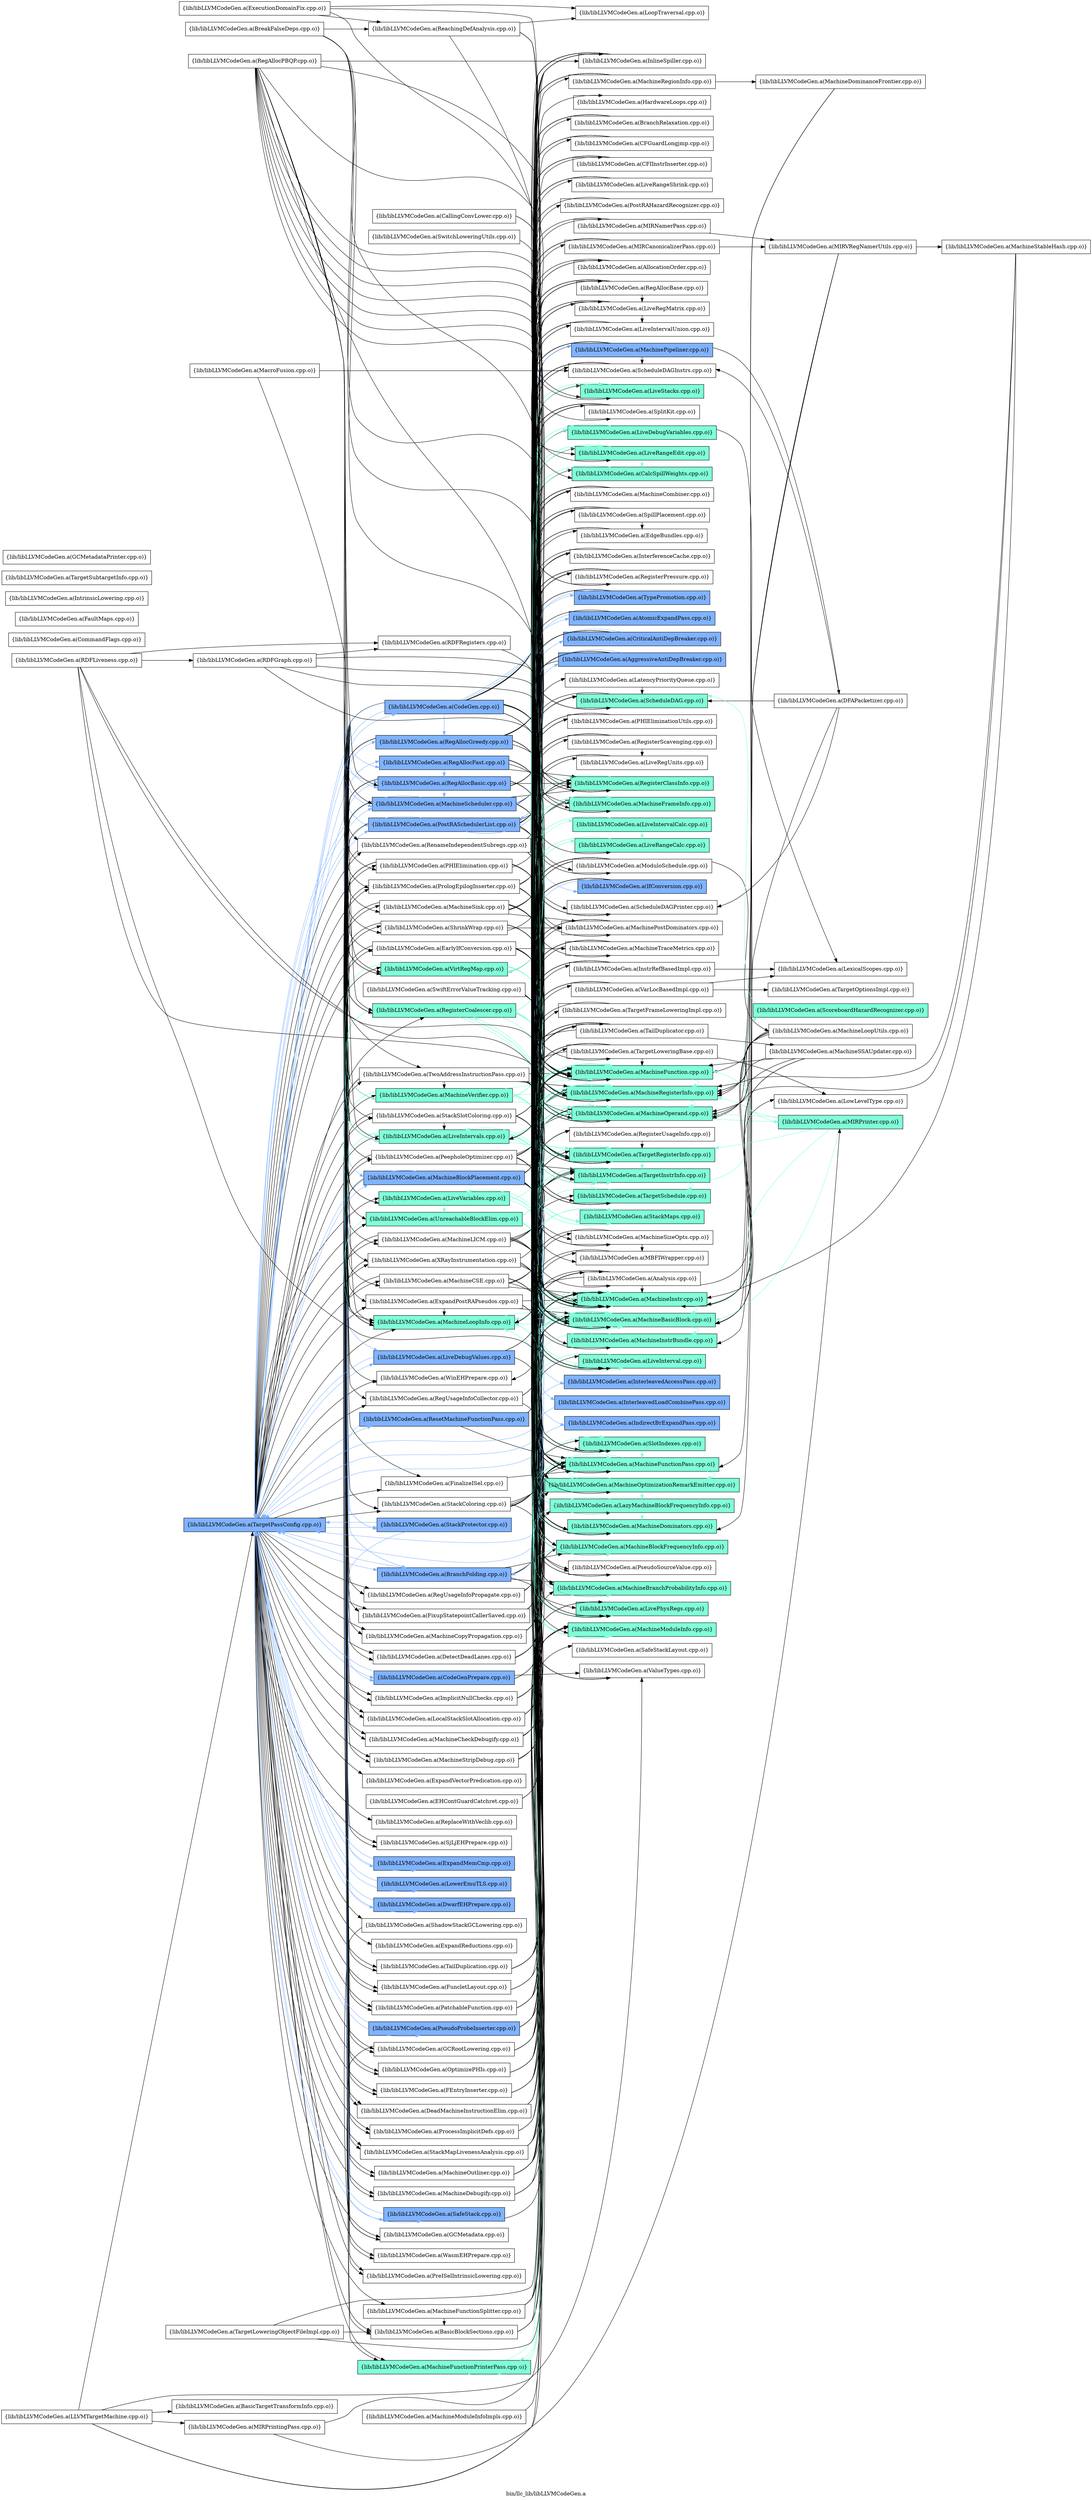 digraph "bin/llc_lib/libLLVMCodeGen.a" {
	label="bin/llc_lib/libLLVMCodeGen.a";
	rankdir=LR;
	{ rank=same; Node0x557fec081948;  }
	{ rank=same; Node0x557fec0813a8; Node0x557fec080278; Node0x557fec07f918; Node0x557fec07fbe8; Node0x557fec08b8a8; Node0x557fec08bb78; Node0x557fec07ce98; Node0x557fec07e4c8; Node0x557fec07adc8; Node0x557fec07aaf8; Node0x557fec07b228; Node0x557fec0977e8; Node0x557fec093af8; Node0x557fec094368; Node0x557fec095308; Node0x557fec095a88; Node0x557fec0911b8; Node0x557fec091d98; Node0x557fec0873e8; Node0x557fec087168; Node0x557fec087a28; Node0x557fec085e08; Node0x557fec085688; Node0x557fec09f7b8; Node0x557fec099278; Node0x557fec09ab78; Node0x557fec09c6f8; Node0x557fec08e238; Node0x557fec08da68; Node0x557fec08cca8; Node0x557fec08ced8; Node0x557fec089738; Node0x557fec08d658; Node0x557fec08e508; Node0x557fec0973d8; Node0x557fec092068; Node0x557fec091898; Node0x557fec07fc38; Node0x557fec080b88; Node0x557fec086ee8; Node0x557fec07f288; Node0x557fec07ef18; Node0x557fec07cf38; Node0x557fec07bae8; Node0x557fec088108; Node0x557fec087488; Node0x557fec087208; Node0x557fec088d38; Node0x557fec08b5d8; Node0x557fec082168; Node0x557fec084328; Node0x557fec09a6c8; Node0x557fec093058; Node0x557fec0906c8; Node0x557fec08fd68; Node0x557fec096cf8; Node0x557fec096f28; Node0x557fec09bf28; Node0x557fec09b7f8; Node0x557fec09adf8; Node0x557fec09b398; Node0x557fec09bac8; Node0x557fec09cc48; Node0x557fec09d3c8; Node0x557fec0a2378; Node0x557fec0a1a18; Node0x557fec09da58; Node0x557fec09de18; Node0x557fec09f4e8; Node0x557fec09ee58; Node0x557fec09f038;  }
	{ rank=same; Node0x557fec08b1c8; Node0x557fec08aa48; Node0x557fec0953a8; Node0x557fec09c248; Node0x557fec09c9c8; Node0x557fec08c398; Node0x557fec092c48; Node0x557fec095df8; Node0x557fec08ac78; Node0x557fec07dd48; Node0x557fec086588; Node0x557fec084f08; Node0x557fec0854a8; Node0x557fec08d5b8; Node0x557fec08e1e8; Node0x557fec09b258; Node0x557fec09dff8; Node0x557fec0995e8; Node0x557fec08dfb8; Node0x557fec08b498; Node0x557fec08a958; Node0x557fec097888; Node0x557fec094a98; Node0x557fec093968; Node0x557fec095628; Node0x557fec081858; Node0x557fec07dca8; Node0x557fec0924c8; Node0x557fec08eb48; Node0x557fec09b0c8; Node0x557fec0a2148; Node0x557fec07df78; Node0x557fec09f268; Node0x557fec09d418; Node0x557fec08d928; Node0x557fec084508; Node0x557fec088068; Node0x557fec09e958; Node0x557fec09ed68; Node0x557fec09e278; Node0x557fec0845a8; Node0x557fec083428; Node0x557fec098508; Node0x557fec080818; Node0x557fec08aef8; Node0x557fec09f9e8; Node0x557fec09e4a8; Node0x557fec09e728; Node0x557fec09b348; Node0x557fec09cc98; Node0x557fec099f98; Node0x557fec09ae48; Node0x557fec09d1e8; Node0x557fec09ca68; Node0x557fec0838d8; Node0x557fec07ded8; Node0x557fec07ccb8; Node0x557fec07ad28; Node0x557fec07aa58; Node0x557fec09c748; Node0x557fec091578; Node0x557fec0a1c98; Node0x557fec098e68; Node0x557fec08af48; Node0x557fec081538; Node0x557fec0810d8; Node0x557fec0830b8; Node0x557fec0828e8; Node0x557fec097518; Node0x557fec083bf8; Node0x557fec09a998; Node0x557fec09a1c8; Node0x557fec090df8; Node0x557fec09dd78; Node0x557fec09d828; Node0x557fec088b58; Node0x557fec09ca18; Node0x557fec0919d8; Node0x557fec0916b8;  }
	{ rank=same; Node0x557fec09be38; Node0x557fec093c88; Node0x557fec08c7f8; Node0x557fec081b28; Node0x557fec092c98; Node0x557fec09b118; Node0x557fec09e228; Node0x557fec087cf8; Node0x557fec07fa08; Node0x557fec07d618;  }
	{ rank=same; Node0x557fec081948;  }
	{ rank=same; Node0x557fec0813a8; Node0x557fec080278; Node0x557fec07f918; Node0x557fec07fbe8; Node0x557fec08b8a8; Node0x557fec08bb78; Node0x557fec07ce98; Node0x557fec07e4c8; Node0x557fec07adc8; Node0x557fec07aaf8; Node0x557fec07b228; Node0x557fec0977e8; Node0x557fec093af8; Node0x557fec094368; Node0x557fec095308; Node0x557fec095a88; Node0x557fec0911b8; Node0x557fec091d98; Node0x557fec0873e8; Node0x557fec087168; Node0x557fec087a28; Node0x557fec085e08; Node0x557fec085688; Node0x557fec09f7b8; Node0x557fec099278; Node0x557fec09ab78; Node0x557fec09c6f8; Node0x557fec08e238; Node0x557fec08da68; Node0x557fec08cca8; Node0x557fec08ced8; Node0x557fec089738; Node0x557fec08d658; Node0x557fec08e508; Node0x557fec0973d8; Node0x557fec092068; Node0x557fec091898; Node0x557fec07fc38; Node0x557fec080b88; Node0x557fec086ee8; Node0x557fec07f288; Node0x557fec07ef18; Node0x557fec07cf38; Node0x557fec07bae8; Node0x557fec088108; Node0x557fec087488; Node0x557fec087208; Node0x557fec088d38; Node0x557fec08b5d8; Node0x557fec082168; Node0x557fec084328; Node0x557fec09a6c8; Node0x557fec093058; Node0x557fec0906c8; Node0x557fec08fd68; Node0x557fec096cf8; Node0x557fec096f28; Node0x557fec09bf28; Node0x557fec09b7f8; Node0x557fec09adf8; Node0x557fec09b398; Node0x557fec09bac8; Node0x557fec09cc48; Node0x557fec09d3c8; Node0x557fec0a2378; Node0x557fec0a1a18; Node0x557fec09da58; Node0x557fec09de18; Node0x557fec09f4e8; Node0x557fec09ee58; Node0x557fec09f038;  }
	{ rank=same; Node0x557fec08b1c8; Node0x557fec08aa48; Node0x557fec0953a8; Node0x557fec09c248; Node0x557fec09c9c8; Node0x557fec08c398; Node0x557fec092c48; Node0x557fec095df8; Node0x557fec08ac78; Node0x557fec07dd48; Node0x557fec086588; Node0x557fec084f08; Node0x557fec0854a8; Node0x557fec08d5b8; Node0x557fec08e1e8; Node0x557fec09b258; Node0x557fec09dff8; Node0x557fec0995e8; Node0x557fec08dfb8; Node0x557fec08b498; Node0x557fec08a958; Node0x557fec097888; Node0x557fec094a98; Node0x557fec093968; Node0x557fec095628; Node0x557fec081858; Node0x557fec07dca8; Node0x557fec0924c8; Node0x557fec08eb48; Node0x557fec09b0c8; Node0x557fec0a2148; Node0x557fec07df78; Node0x557fec09f268; Node0x557fec09d418; Node0x557fec08d928; Node0x557fec084508; Node0x557fec088068; Node0x557fec09e958; Node0x557fec09ed68; Node0x557fec09e278; Node0x557fec0845a8; Node0x557fec083428; Node0x557fec098508; Node0x557fec080818; Node0x557fec08aef8; Node0x557fec09f9e8; Node0x557fec09e4a8; Node0x557fec09e728; Node0x557fec09b348; Node0x557fec09cc98; Node0x557fec099f98; Node0x557fec09ae48; Node0x557fec09d1e8; Node0x557fec09ca68; Node0x557fec0838d8; Node0x557fec07ded8; Node0x557fec07ccb8; Node0x557fec07ad28; Node0x557fec07aa58; Node0x557fec09c748; Node0x557fec091578; Node0x557fec0a1c98; Node0x557fec098e68; Node0x557fec08af48; Node0x557fec081538; Node0x557fec0810d8; Node0x557fec0830b8; Node0x557fec0828e8; Node0x557fec097518; Node0x557fec083bf8; Node0x557fec09a998; Node0x557fec09a1c8; Node0x557fec090df8; Node0x557fec09dd78; Node0x557fec09d828; Node0x557fec088b58; Node0x557fec09ca18; Node0x557fec0919d8; Node0x557fec0916b8;  }
	{ rank=same; Node0x557fec09be38; Node0x557fec093c88; Node0x557fec08c7f8; Node0x557fec081b28; Node0x557fec092c98; Node0x557fec09b118; Node0x557fec09e228; Node0x557fec087cf8; Node0x557fec07fa08; Node0x557fec07d618;  }

	Node0x557fec081948 [shape=record,shape=box,group=2,style=filled,fillcolor="0.600000 0.5 1",label="{lib/libLLVMCodeGen.a(TargetPassConfig.cpp.o)}"];
	Node0x557fec081948 -> Node0x557fec0813a8;
	Node0x557fec081948 -> Node0x557fec080278[color="0.600000 0.5 1"];
	Node0x557fec081948 -> Node0x557fec07f918[color="0.600000 0.5 1"];
	Node0x557fec081948 -> Node0x557fec07fbe8;
	Node0x557fec081948 -> Node0x557fec08b8a8[color="0.600000 0.5 1"];
	Node0x557fec081948 -> Node0x557fec08bb78;
	Node0x557fec081948 -> Node0x557fec07ce98[color="0.600000 0.5 1"];
	Node0x557fec081948 -> Node0x557fec07e4c8[color="0.600000 0.5 1"];
	Node0x557fec081948 -> Node0x557fec07adc8;
	Node0x557fec081948 -> Node0x557fec07aaf8;
	Node0x557fec081948 -> Node0x557fec07b228[color="0.600000 0.5 1"];
	Node0x557fec081948 -> Node0x557fec0977e8;
	Node0x557fec081948 -> Node0x557fec093af8[color="0.600000 0.5 1"];
	Node0x557fec081948 -> Node0x557fec094368;
	Node0x557fec081948 -> Node0x557fec095308;
	Node0x557fec081948 -> Node0x557fec095a88;
	Node0x557fec081948 -> Node0x557fec0911b8;
	Node0x557fec081948 -> Node0x557fec091d98;
	Node0x557fec081948 -> Node0x557fec0873e8;
	Node0x557fec081948 -> Node0x557fec087168;
	Node0x557fec081948 -> Node0x557fec087a28;
	Node0x557fec081948 -> Node0x557fec085e08;
	Node0x557fec081948 -> Node0x557fec085688;
	Node0x557fec081948 -> Node0x557fec09f7b8;
	Node0x557fec081948 -> Node0x557fec099278;
	Node0x557fec081948 -> Node0x557fec09ab78;
	Node0x557fec081948 -> Node0x557fec09c6f8[color="0.600000 0.5 1"];
	Node0x557fec081948 -> Node0x557fec08e238;
	Node0x557fec081948 -> Node0x557fec08da68;
	Node0x557fec081948 -> Node0x557fec08cca8;
	Node0x557fec081948 -> Node0x557fec08ced8;
	Node0x557fec081948 -> Node0x557fec089738;
	Node0x557fec081948 -> Node0x557fec08d658;
	Node0x557fec081948 -> Node0x557fec08e508;
	Node0x557fec081948 -> Node0x557fec0973d8;
	Node0x557fec081948 -> Node0x557fec092068[color="0.600000 0.5 1"];
	Node0x557fec081948 -> Node0x557fec091898;
	Node0x557fec081948 -> Node0x557fec07fc38;
	Node0x557fec081948 -> Node0x557fec080b88;
	Node0x557fec081948 -> Node0x557fec086ee8;
	Node0x557fec081948 -> Node0x557fec07f288;
	Node0x557fec081948 -> Node0x557fec07ef18;
	Node0x557fec081948 -> Node0x557fec07cf38;
	Node0x557fec081948 -> Node0x557fec07bae8[color="0.600000 0.5 1"];
	Node0x557fec081948 -> Node0x557fec088108;
	Node0x557fec081948 -> Node0x557fec087488;
	Node0x557fec081948 -> Node0x557fec087208;
	Node0x557fec081948 -> Node0x557fec088d38[color="0.600000 0.5 1"];
	Node0x557fec081948 -> Node0x557fec08b5d8[color="0.600000 0.5 1"];
	Node0x557fec081948 -> Node0x557fec082168[color="0.600000 0.5 1"];
	Node0x557fec081948 -> Node0x557fec084328[color="0.600000 0.5 1"];
	Node0x557fec081948 -> Node0x557fec09a6c8;
	Node0x557fec081948 -> Node0x557fec093058;
	Node0x557fec081948 -> Node0x557fec0906c8;
	Node0x557fec081948 -> Node0x557fec08fd68;
	Node0x557fec081948 -> Node0x557fec096cf8;
	Node0x557fec081948 -> Node0x557fec096f28[color="0.600000 0.5 1"];
	Node0x557fec081948 -> Node0x557fec09bf28;
	Node0x557fec081948 -> Node0x557fec09b7f8;
	Node0x557fec081948 -> Node0x557fec09adf8;
	Node0x557fec081948 -> Node0x557fec09b398;
	Node0x557fec081948 -> Node0x557fec09bac8[color="0.600000 0.5 1"];
	Node0x557fec081948 -> Node0x557fec09cc48;
	Node0x557fec081948 -> Node0x557fec09d3c8;
	Node0x557fec081948 -> Node0x557fec0a2378;
	Node0x557fec081948 -> Node0x557fec0a1a18;
	Node0x557fec081948 -> Node0x557fec09da58;
	Node0x557fec081948 -> Node0x557fec09de18;
	Node0x557fec081948 -> Node0x557fec09f4e8;
	Node0x557fec081948 -> Node0x557fec09ee58;
	Node0x557fec081948 -> Node0x557fec09f038[color="0.600000 0.5 1"];
	Node0x557fec08b8a8 [shape=record,shape=box,group=2,style=filled,fillcolor="0.600000 0.5 1",label="{lib/libLLVMCodeGen.a(CodeGen.cpp.o)}"];
	Node0x557fec08b8a8 -> Node0x557fec081948[color="0.600000 0.5 1"];
	Node0x557fec08b8a8 -> Node0x557fec092c48[color="0.600000 0.5 1"];
	Node0x557fec08b8a8 -> Node0x557fec095df8;
	Node0x557fec08b8a8 -> Node0x557fec08ac78;
	Node0x557fec08b8a8 -> Node0x557fec08bb78;
	Node0x557fec08b8a8 -> Node0x557fec07ce98[color="0.600000 0.5 1"];
	Node0x557fec08b8a8 -> Node0x557fec07dd48;
	Node0x557fec08b8a8 -> Node0x557fec07e4c8[color="0.600000 0.5 1"];
	Node0x557fec08b8a8 -> Node0x557fec07adc8;
	Node0x557fec08b8a8 -> Node0x557fec07aaf8;
	Node0x557fec08b8a8 -> Node0x557fec07b228[color="0.600000 0.5 1"];
	Node0x557fec08b8a8 -> Node0x557fec0977e8;
	Node0x557fec08b8a8 -> Node0x557fec093af8[color="0.600000 0.5 1"];
	Node0x557fec08b8a8 -> Node0x557fec094368;
	Node0x557fec08b8a8 -> Node0x557fec0911b8;
	Node0x557fec08b8a8 -> Node0x557fec091d98;
	Node0x557fec08b8a8 -> Node0x557fec0873e8;
	Node0x557fec08b8a8 -> Node0x557fec087168;
	Node0x557fec08b8a8 -> Node0x557fec087a28;
	Node0x557fec08b8a8 -> Node0x557fec085e08;
	Node0x557fec08b8a8 -> Node0x557fec086588;
	Node0x557fec08b8a8 -> Node0x557fec084f08[color="0.600000 0.5 1"];
	Node0x557fec08b8a8 -> Node0x557fec085688;
	Node0x557fec08b8a8 -> Node0x557fec0854a8[color="0.600000 0.5 1"];
	Node0x557fec08b8a8 -> Node0x557fec08d5b8[color="0.600000 0.5 1"];
	Node0x557fec08b8a8 -> Node0x557fec08e1e8[color="0.600000 0.5 1"];
	Node0x557fec08b8a8 -> Node0x557fec09b258;
	Node0x557fec08b8a8 -> Node0x557fec09f7b8;
	Node0x557fec08b8a8 -> Node0x557fec09dff8;
	Node0x557fec08b8a8 -> Node0x557fec0995e8;
	Node0x557fec08b8a8 -> Node0x557fec099278;
	Node0x557fec08b8a8 -> Node0x557fec09ab78;
	Node0x557fec08b8a8 -> Node0x557fec09c9c8;
	Node0x557fec08b8a8 -> Node0x557fec09c6f8[color="0.600000 0.5 1"];
	Node0x557fec08b8a8 -> Node0x557fec08dfb8;
	Node0x557fec08b8a8 -> Node0x557fec08e238;
	Node0x557fec08b8a8 -> Node0x557fec08da68;
	Node0x557fec08b8a8 -> Node0x557fec08cca8;
	Node0x557fec08b8a8 -> Node0x557fec08ced8;
	Node0x557fec08b8a8 -> Node0x557fec08b498;
	Node0x557fec08b8a8 -> Node0x557fec089738;
	Node0x557fec08b8a8 -> Node0x557fec08a958;
	Node0x557fec08b8a8 -> Node0x557fec08d658;
	Node0x557fec08b8a8 -> Node0x557fec08e508;
	Node0x557fec08b8a8 -> Node0x557fec08c398;
	Node0x557fec08b8a8 -> Node0x557fec097888;
	Node0x557fec08b8a8 -> Node0x557fec0973d8;
	Node0x557fec08b8a8 -> Node0x557fec094a98[color="0.600000 0.5 1"];
	Node0x557fec08b8a8 -> Node0x557fec093968;
	Node0x557fec08b8a8 -> Node0x557fec095628;
	Node0x557fec08b8a8 -> Node0x557fec092068[color="0.600000 0.5 1"];
	Node0x557fec08b8a8 -> Node0x557fec091898;
	Node0x557fec08b8a8 -> Node0x557fec07fc38;
	Node0x557fec08b8a8 -> Node0x557fec080b88;
	Node0x557fec08b8a8 -> Node0x557fec081858;
	Node0x557fec08b8a8 -> Node0x557fec086ee8;
	Node0x557fec08b8a8 -> Node0x557fec07f288;
	Node0x557fec08b8a8 -> Node0x557fec07ef18;
	Node0x557fec08b8a8 -> Node0x557fec07cf38;
	Node0x557fec08b8a8 -> Node0x557fec07dca8;
	Node0x557fec08b8a8 -> Node0x557fec07bae8[color="0.600000 0.5 1"];
	Node0x557fec08b8a8 -> Node0x557fec088108;
	Node0x557fec08b8a8 -> Node0x557fec087488;
	Node0x557fec08b8a8 -> Node0x557fec087208;
	Node0x557fec08b8a8 -> Node0x557fec08b5d8[color="0.600000 0.5 1"];
	Node0x557fec08b8a8 -> Node0x557fec082168[color="0.600000 0.5 1"];
	Node0x557fec08b8a8 -> Node0x557fec084328[color="0.600000 0.5 1"];
	Node0x557fec08b8a8 -> Node0x557fec09a6c8;
	Node0x557fec08b8a8 -> Node0x557fec093058;
	Node0x557fec08b8a8 -> Node0x557fec0924c8;
	Node0x557fec08b8a8 -> Node0x557fec08eb48;
	Node0x557fec08b8a8 -> Node0x557fec0906c8;
	Node0x557fec08b8a8 -> Node0x557fec08fd68;
	Node0x557fec08b8a8 -> Node0x557fec096f28[color="0.600000 0.5 1"];
	Node0x557fec08b8a8 -> Node0x557fec09bf28;
	Node0x557fec08b8a8 -> Node0x557fec09b7f8;
	Node0x557fec08b8a8 -> Node0x557fec09b0c8;
	Node0x557fec08b8a8 -> Node0x557fec09adf8;
	Node0x557fec08b8a8 -> Node0x557fec09b398;
	Node0x557fec08b8a8 -> Node0x557fec09bac8[color="0.600000 0.5 1"];
	Node0x557fec08b8a8 -> Node0x557fec09cc48;
	Node0x557fec08b8a8 -> Node0x557fec09d3c8;
	Node0x557fec08b8a8 -> Node0x557fec0a2148[color="0.600000 0.5 1"];
	Node0x557fec08b8a8 -> Node0x557fec0a2378;
	Node0x557fec08b8a8 -> Node0x557fec0a1a18;
	Node0x557fec08b8a8 -> Node0x557fec09da58;
	Node0x557fec08b8a8 -> Node0x557fec09de18;
	Node0x557fec08b8a8 -> Node0x557fec09f4e8;
	Node0x557fec08b8a8 -> Node0x557fec09ee58;
	Node0x557fec08b8a8 -> Node0x557fec09f038[color="0.600000 0.5 1"];
	Node0x557fec07f648 [shape=record,shape=box,group=0,label="{lib/libLLVMCodeGen.a(CommandFlags.cpp.o)}"];
	Node0x557fec095308 [shape=record,shape=box,group=0,label="{lib/libLLVMCodeGen.a(ExpandReductions.cpp.o)}"];
	Node0x557fec095a88 [shape=record,shape=box,group=0,label="{lib/libLLVMCodeGen.a(ExpandVectorPredication.cpp.o)}"];
	Node0x557fec085e08 [shape=record,shape=box,group=0,label="{lib/libLLVMCodeGen.a(GCRootLowering.cpp.o)}"];
	Node0x557fec085e08 -> Node0x557fec087a28;
	Node0x557fec085e08 -> Node0x557fec09c248;
	Node0x557fec085e08 -> Node0x557fec08b1c8;
	Node0x557fec085e08 -> Node0x557fec08aa48;
	Node0x557fec085e08 -> Node0x557fec08d928;
	Node0x557fec086588 [shape=record,shape=box,group=0,label="{lib/libLLVMCodeGen.a(HardwareLoops.cpp.o)}"];
	Node0x557fec08c398 [shape=record,shape=box,group=1,style=filled,fillcolor="0.450000 0.5 1",label="{lib/libLLVMCodeGen.a(MachineModuleInfo.cpp.o)}"];
	Node0x557fec08c398 -> Node0x557fec08b1c8[color="0.450000 0.5 1"];
	Node0x557fec08a908 [shape=record,shape=box,group=0,label="{lib/libLLVMCodeGen.a(MIRPrintingPass.cpp.o)}"];
	Node0x557fec08a908 -> Node0x557fec08aa48;
	Node0x557fec08a908 -> Node0x557fec087cf8;
	Node0x557fec08b5d8 [shape=record,shape=box,group=2,style=filled,fillcolor="0.600000 0.5 1",label="{lib/libLLVMCodeGen.a(RegAllocBasic.cpp.o)}"];
	Node0x557fec08b5d8 -> Node0x557fec09b258;
	Node0x557fec08b5d8 -> Node0x557fec09f7b8;
	Node0x557fec08b5d8 -> Node0x557fec0a1c98;
	Node0x557fec08b5d8 -> Node0x557fec098e68;
	Node0x557fec08b5d8 -> Node0x557fec0995e8;
	Node0x557fec08b5d8 -> Node0x557fec09c9c8;
	Node0x557fec08b5d8 -> Node0x557fec08b498;
	Node0x557fec08b5d8 -> Node0x557fec08aa48;
	Node0x557fec08b5d8 -> Node0x557fec08e508;
	Node0x557fec08b5d8 -> Node0x557fec092068[color="0.600000 0.5 1"];
	Node0x557fec08b5d8 -> Node0x557fec08af48;
	Node0x557fec08b5d8 -> Node0x557fec081538;
	Node0x557fec08b5d8 -> Node0x557fec0810d8;
	Node0x557fec08b5d8 -> Node0x557fec0830b8;
	Node0x557fec08b5d8 -> Node0x557fec0828e8;
	Node0x557fec08b5d8 -> Node0x557fec099f98;
	Node0x557fec08b5d8 -> Node0x557fec09a6c8;
	Node0x557fec08b5d8 -> Node0x557fec09b0c8;
	Node0x557fec08b5d8 -> Node0x557fec09da58;
	Node0x557fec082168 [shape=record,shape=box,group=2,style=filled,fillcolor="0.600000 0.5 1",label="{lib/libLLVMCodeGen.a(RegAllocFast.cpp.o)}"];
	Node0x557fec082168 -> Node0x557fec09c248;
	Node0x557fec082168 -> Node0x557fec08aef8;
	Node0x557fec082168 -> Node0x557fec08b1c8;
	Node0x557fec082168 -> Node0x557fec08aa48;
	Node0x557fec082168 -> Node0x557fec08d928;
	Node0x557fec082168 -> Node0x557fec098508;
	Node0x557fec082168 -> Node0x557fec0953a8;
	Node0x557fec082168 -> Node0x557fec08b5d8[color="0.600000 0.5 1"];
	Node0x557fec082168 -> Node0x557fec099f98;
	Node0x557fec084328 [shape=record,shape=box,group=2,style=filled,fillcolor="0.600000 0.5 1",label="{lib/libLLVMCodeGen.a(RegAllocGreedy.cpp.o)}"];
	Node0x557fec084328 -> Node0x557fec097518;
	Node0x557fec084328 -> Node0x557fec09b258;
	Node0x557fec084328 -> Node0x557fec09f7b8;
	Node0x557fec084328 -> Node0x557fec09f9e8;
	Node0x557fec084328 -> Node0x557fec0a1c98;
	Node0x557fec084328 -> Node0x557fec098e68;
	Node0x557fec084328 -> Node0x557fec0995e8;
	Node0x557fec084328 -> Node0x557fec09c248;
	Node0x557fec084328 -> Node0x557fec09c9c8;
	Node0x557fec084328 -> Node0x557fec08b498;
	Node0x557fec084328 -> Node0x557fec08aa48;
	Node0x557fec084328 -> Node0x557fec08d928;
	Node0x557fec084328 -> Node0x557fec08e508;
	Node0x557fec084328 -> Node0x557fec097888;
	Node0x557fec084328 -> Node0x557fec092068[color="0.600000 0.5 1"];
	Node0x557fec084328 -> Node0x557fec080b88;
	Node0x557fec084328 -> Node0x557fec08b5d8[color="0.600000 0.5 1"];
	Node0x557fec084328 -> Node0x557fec08af48;
	Node0x557fec084328 -> Node0x557fec081538;
	Node0x557fec084328 -> Node0x557fec0810d8;
	Node0x557fec084328 -> Node0x557fec0830b8;
	Node0x557fec084328 -> Node0x557fec0828e8;
	Node0x557fec084328 -> Node0x557fec083bf8;
	Node0x557fec084328 -> Node0x557fec099f98;
	Node0x557fec084328 -> Node0x557fec09a6c8;
	Node0x557fec084328 -> Node0x557fec09b0c8;
	Node0x557fec084328 -> Node0x557fec09a998;
	Node0x557fec084328 -> Node0x557fec09a1c8;
	Node0x557fec084328 -> Node0x557fec09da58;
	Node0x557fec083478 [shape=record,shape=box,group=0,label="{lib/libLLVMCodeGen.a(RegAllocPBQP.cpp.o)}"];
	Node0x557fec083478 -> Node0x557fec0845a8;
	Node0x557fec083478 -> Node0x557fec09f7b8;
	Node0x557fec083478 -> Node0x557fec09f9e8;
	Node0x557fec083478 -> Node0x557fec0995e8;
	Node0x557fec083478 -> Node0x557fec09c9c8;
	Node0x557fec083478 -> Node0x557fec08b498;
	Node0x557fec083478 -> Node0x557fec08aa48;
	Node0x557fec083478 -> Node0x557fec08d928;
	Node0x557fec083478 -> Node0x557fec08e508;
	Node0x557fec083478 -> Node0x557fec0953a8;
	Node0x557fec083478 -> Node0x557fec08b5d8;
	Node0x557fec083478 -> Node0x557fec081538;
	Node0x557fec083478 -> Node0x557fec0810d8;
	Node0x557fec083478 -> Node0x557fec09a6c8;
	Node0x557fec083478 -> Node0x557fec09b0c8;
	Node0x557fec083478 -> Node0x557fec09da58;
	Node0x557fec091578 [shape=record,shape=box,group=0,label="{lib/libLLVMCodeGen.a(RegisterScavenging.cpp.o)}"];
	Node0x557fec091578 -> Node0x557fec0845a8;
	Node0x557fec091578 -> Node0x557fec09c248;
	Node0x557fec091578 -> Node0x557fec08aa48;
	Node0x557fec091578 -> Node0x557fec08d928;
	Node0x557fec091578 -> Node0x557fec0953a8;
	Node0x557fec091578 -> Node0x557fec0838d8;
	Node0x557fec096cf8 [shape=record,shape=box,group=0,label="{lib/libLLVMCodeGen.a(ReplaceWithVeclib.cpp.o)}"];
	Node0x557fec0a1a18 [shape=record,shape=box,group=1,style=filled,fillcolor="0.450000 0.5 1",label="{lib/libLLVMCodeGen.a(UnreachableBlockElim.cpp.o)}"];
	Node0x557fec0a1a18 -> Node0x557fec09c248[color="0.450000 0.5 1"];
	Node0x557fec0a1a18 -> Node0x557fec08b498[color="0.450000 0.5 1"];
	Node0x557fec0a1a18 -> Node0x557fec08b1c8[color="0.450000 0.5 1"];
	Node0x557fec0a1a18 -> Node0x557fec08aa48[color="0.450000 0.5 1"];
	Node0x557fec0a1a18 -> Node0x557fec08d928[color="0.450000 0.5 1"];
	Node0x557fec0a1a18 -> Node0x557fec08e508[color="0.450000 0.5 1"];
	Node0x557fec0a1a18 -> Node0x557fec098508[color="0.450000 0.5 1"];
	Node0x557fec0a1a18 -> Node0x557fec0953a8[color="0.450000 0.5 1"];
	Node0x557fec095858 [shape=record,shape=box,group=0,label="{lib/libLLVMCodeGen.a(FaultMaps.cpp.o)}"];
	Node0x557fec08b1c8 [shape=record,shape=box,group=1,style=filled,fillcolor="0.450000 0.5 1",label="{lib/libLLVMCodeGen.a(MachineFunction.cpp.o)}"];
	Node0x557fec08b1c8 -> Node0x557fec0845a8[color="0.450000 0.5 1"];
	Node0x557fec08b1c8 -> Node0x557fec09c248[color="0.450000 0.5 1"];
	Node0x557fec08b1c8 -> Node0x557fec08aef8[color="0.450000 0.5 1"];
	Node0x557fec08b1c8 -> Node0x557fec08d928[color="0.450000 0.5 1"];
	Node0x557fec08b1c8 -> Node0x557fec08c398[color="0.450000 0.5 1"];
	Node0x557fec08b1c8 -> Node0x557fec098508[color="0.450000 0.5 1"];
	Node0x557fec08b1c8 -> Node0x557fec0953a8[color="0.450000 0.5 1"];
	Node0x557fec08b1c8 -> Node0x557fec088b58;
	Node0x557fec08b1c8 -> Node0x557fec09f4e8;
	Node0x557fec08aa48 [shape=record,shape=box,group=1,style=filled,fillcolor="0.450000 0.5 1",label="{lib/libLLVMCodeGen.a(MachineFunctionPass.cpp.o)}"];
	Node0x557fec08aa48 -> Node0x557fec089738[color="0.450000 0.5 1"];
	Node0x557fec08aa48 -> Node0x557fec08c398[color="0.450000 0.5 1"];
	Node0x557fec08aa48 -> Node0x557fec097888[color="0.450000 0.5 1"];
	Node0x557fec08d928 [shape=record,shape=box,group=1,style=filled,fillcolor="0.450000 0.5 1",label="{lib/libLLVMCodeGen.a(MachineInstr.cpp.o)}"];
	Node0x557fec08d928 -> Node0x557fec0845a8[color="0.450000 0.5 1"];
	Node0x557fec08d928 -> Node0x557fec09c248[color="0.450000 0.5 1"];
	Node0x557fec08d928 -> Node0x557fec08b1c8[color="0.450000 0.5 1"];
	Node0x557fec08d928 -> Node0x557fec098508[color="0.450000 0.5 1"];
	Node0x557fec08d928 -> Node0x557fec0953a8[color="0.450000 0.5 1"];
	Node0x557fec08d928 -> Node0x557fec09b348[color="0.450000 0.5 1"];
	Node0x557fec095fd8 [shape=record,shape=box,group=0,label="{lib/libLLVMCodeGen.a(MachineModuleInfoImpls.cpp.o)}"];
	Node0x557fec095fd8 -> Node0x557fec08c398;
	Node0x557fec09b348 [shape=record,shape=box,group=1,style=filled,fillcolor="0.450000 0.5 1",label="{lib/libLLVMCodeGen.a(StackMaps.cpp.o)}"];
	Node0x557fec09b348 -> Node0x557fec0845a8[color="0.450000 0.5 1"];
	Node0x557fec09b348 -> Node0x557fec08b1c8[color="0.450000 0.5 1"];
	Node0x557fec09b348 -> Node0x557fec08d928[color="0.450000 0.5 1"];
	Node0x557fec09c248 [shape=record,shape=box,group=1,style=filled,fillcolor="0.450000 0.5 1",label="{lib/libLLVMCodeGen.a(MachineBasicBlock.cpp.o)}"];
	Node0x557fec09c248 -> Node0x557fec0845a8[color="0.450000 0.5 1"];
	Node0x557fec09c248 -> Node0x557fec09f7b8[color="0.450000 0.5 1"];
	Node0x557fec09c248 -> Node0x557fec09f9e8[color="0.450000 0.5 1"];
	Node0x557fec09c248 -> Node0x557fec09f268[color="0.450000 0.5 1"];
	Node0x557fec09c248 -> Node0x557fec099278[color="0.450000 0.5 1"];
	Node0x557fec09c248 -> Node0x557fec08b498[color="0.450000 0.5 1"];
	Node0x557fec09c248 -> Node0x557fec08b1c8[color="0.450000 0.5 1"];
	Node0x557fec09c248 -> Node0x557fec08a958[color="0.450000 0.5 1"];
	Node0x557fec09c248 -> Node0x557fec08d928[color="0.450000 0.5 1"];
	Node0x557fec09c248 -> Node0x557fec08e508[color="0.450000 0.5 1"];
	Node0x557fec09c248 -> Node0x557fec0953a8[color="0.450000 0.5 1"];
	Node0x557fec09c248 -> Node0x557fec09b0c8[color="0.450000 0.5 1"];
	Node0x557fec0953a8 [shape=record,shape=box,group=1,style=filled,fillcolor="0.450000 0.5 1",label="{lib/libLLVMCodeGen.a(MachineRegisterInfo.cpp.o)}"];
	Node0x557fec0953a8 -> Node0x557fec0845a8[color="0.450000 0.5 1"];
	Node0x557fec0953a8 -> Node0x557fec09c248[color="0.450000 0.5 1"];
	Node0x557fec0953a8 -> Node0x557fec08b1c8[color="0.450000 0.5 1"];
	Node0x557fec0953a8 -> Node0x557fec08d928[color="0.450000 0.5 1"];
	Node0x557fec0953a8 -> Node0x557fec098508[color="0.450000 0.5 1"];
	Node0x557fec0845a8 [shape=record,shape=box,group=1,style=filled,fillcolor="0.450000 0.5 1",label="{lib/libLLVMCodeGen.a(TargetRegisterInfo.cpp.o)}"];
	Node0x557fec0845a8 -> Node0x557fec0953a8[color="0.450000 0.5 1"];
	Node0x557fec0845a8 -> Node0x557fec09e958[color="0.450000 0.5 1"];
	Node0x557fec0a1c98 [shape=record,shape=box,group=0,label="{lib/libLLVMCodeGen.a(LiveRegMatrix.cpp.o)}"];
	Node0x557fec0a1c98 -> Node0x557fec09f7b8;
	Node0x557fec0a1c98 -> Node0x557fec09f9e8;
	Node0x557fec0a1c98 -> Node0x557fec098e68;
	Node0x557fec0a1c98 -> Node0x557fec08aa48;
	Node0x557fec0a1c98 -> Node0x557fec09da58;
	Node0x557fec098508 [shape=record,shape=box,group=1,style=filled,fillcolor="0.450000 0.5 1",label="{lib/libLLVMCodeGen.a(MachineOperand.cpp.o)}"];
	Node0x557fec098508 -> Node0x557fec0845a8[color="0.450000 0.5 1"];
	Node0x557fec098508 -> Node0x557fec09c248[color="0.450000 0.5 1"];
	Node0x557fec098508 -> Node0x557fec08b1c8[color="0.450000 0.5 1"];
	Node0x557fec098508 -> Node0x557fec0953a8[color="0.450000 0.5 1"];
	Node0x557fec098508 -> Node0x557fec087cf8[color="0.450000 0.5 1"];
	Node0x557fec098508 -> Node0x557fec088b58;
	Node0x557fec091618 [shape=record,shape=box,group=0,label="{lib/libLLVMCodeGen.a(CallingConvLower.cpp.o)}"];
	Node0x557fec091618 -> Node0x557fec08aef8;
	Node0x557fec091618 -> Node0x557fec08b1c8;
	Node0x557fec09c388 [shape=record,shape=box,group=0,label="{lib/libLLVMCodeGen.a(IntrinsicLowering.cpp.o)}"];
	Node0x557fec08aef8 [shape=record,shape=box,group=1,style=filled,fillcolor="0.450000 0.5 1",label="{lib/libLLVMCodeGen.a(MachineFrameInfo.cpp.o)}"];
	Node0x557fec08aef8 -> Node0x557fec0953a8[color="0.450000 0.5 1"];
	Node0x557fec09ed68 [shape=record,shape=box,group=0,label="{lib/libLLVMCodeGen.a(TargetLoweringBase.cpp.o)}"];
	Node0x557fec09ed68 -> Node0x557fec07df78;
	Node0x557fec09ed68 -> Node0x557fec09b118;
	Node0x557fec09ed68 -> Node0x557fec09c248;
	Node0x557fec09ed68 -> Node0x557fec08b1c8;
	Node0x557fec09ed68 -> Node0x557fec08d928;
	Node0x557fec09ed68 -> Node0x557fec098508;
	Node0x557fec09ed68 -> Node0x557fec0953a8;
	Node0x557fec09ed68 -> Node0x557fec09e278;
	Node0x557fec09e278 [shape=record,shape=box,group=0,label="{lib/libLLVMCodeGen.a(ValueTypes.cpp.o)}"];
	Node0x557fec09f268 [shape=record,shape=box,group=1,style=filled,fillcolor="0.450000 0.5 1",label="{lib/libLLVMCodeGen.a(LivePhysRegs.cpp.o)}"];
	Node0x557fec09f268 -> Node0x557fec0845a8[color="0.450000 0.5 1"];
	Node0x557fec09f268 -> Node0x557fec09c248[color="0.450000 0.5 1"];
	Node0x557fec09f268 -> Node0x557fec08d928[color="0.450000 0.5 1"];
	Node0x557fec09f268 -> Node0x557fec0953a8[color="0.450000 0.5 1"];
	Node0x557fec099278 [shape=record,shape=box,group=1,style=filled,fillcolor="0.450000 0.5 1",label="{lib/libLLVMCodeGen.a(LiveVariables.cpp.o)}"];
	Node0x557fec099278 -> Node0x557fec09c248[color="0.450000 0.5 1"];
	Node0x557fec099278 -> Node0x557fec08aa48[color="0.450000 0.5 1"];
	Node0x557fec099278 -> Node0x557fec08d928[color="0.450000 0.5 1"];
	Node0x557fec099278 -> Node0x557fec0953a8[color="0.450000 0.5 1"];
	Node0x557fec099278 -> Node0x557fec0a1a18[color="0.450000 0.5 1"];
	Node0x557fec08b498 [shape=record,shape=box,group=1,style=filled,fillcolor="0.450000 0.5 1",label="{lib/libLLVMCodeGen.a(MachineDominators.cpp.o)}"];
	Node0x557fec08b498 -> Node0x557fec09c248[color="0.450000 0.5 1"];
	Node0x557fec08b498 -> Node0x557fec08aa48[color="0.450000 0.5 1"];
	Node0x557fec09e958 [shape=record,shape=box,group=1,style=filled,fillcolor="0.450000 0.5 1",label="{lib/libLLVMCodeGen.a(TargetInstrInfo.cpp.o)}"];
	Node0x557fec09e958 -> Node0x557fec083428[color="0.450000 0.5 1"];
	Node0x557fec09e958 -> Node0x557fec09c248[color="0.450000 0.5 1"];
	Node0x557fec09e958 -> Node0x557fec08b1c8[color="0.450000 0.5 1"];
	Node0x557fec09e958 -> Node0x557fec08d928[color="0.450000 0.5 1"];
	Node0x557fec09e958 -> Node0x557fec098508[color="0.450000 0.5 1"];
	Node0x557fec09e958 -> Node0x557fec0953a8[color="0.450000 0.5 1"];
	Node0x557fec09e958 -> Node0x557fec09b348[color="0.450000 0.5 1"];
	Node0x557fec09e958 -> Node0x557fec09e228[color="0.450000 0.5 1"];
	Node0x557fec07d618 [shape=record,shape=box,group=0,label="{lib/libLLVMCodeGen.a(TargetOptionsImpl.cpp.o)}"];
	Node0x557fec09dd78 [shape=record,shape=box,group=0,label="{lib/libLLVMCodeGen.a(TargetFrameLoweringImpl.cpp.o)}"];
	Node0x557fec09dd78 -> Node0x557fec0953a8;
	Node0x557fec083838 [shape=record,shape=box,group=0,label="{lib/libLLVMCodeGen.a(TargetSubtargetInfo.cpp.o)}"];
	Node0x557fec07eb58 [shape=record,shape=box,group=0,label="{lib/libLLVMCodeGen.a(MacroFusion.cpp.o)}"];
	Node0x557fec07eb58 -> Node0x557fec092068;
	Node0x557fec07eb58 -> Node0x557fec09ca68;
	Node0x557fec07e248 [shape=record,shape=box,group=0,label="{lib/libLLVMCodeGen.a(TargetLoweringObjectFileImpl.cpp.o)}"];
	Node0x557fec07e248 -> Node0x557fec08bb78;
	Node0x557fec07e248 -> Node0x557fec09c248;
	Node0x557fec07e248 -> Node0x557fec08b1c8;
	Node0x557fec092c48 [shape=record,shape=box,group=2,style=filled,fillcolor="0.600000 0.5 1",label="{lib/libLLVMCodeGen.a(AtomicExpandPass.cpp.o)}"];
	Node0x557fec092c48 -> Node0x557fec081948[color="0.600000 0.5 1"];
	Node0x557fec092c48 -> Node0x557fec09e278;
	Node0x557fec091fc8 [shape=record,shape=box,group=0,label="{lib/libLLVMCodeGen.a(BasicTargetTransformInfo.cpp.o)}"];
	Node0x557fec091348 [shape=record,shape=box,group=0,label="{lib/libLLVMCodeGen.a(BreakFalseDeps.cpp.o)}"];
	Node0x557fec091348 -> Node0x557fec09f268;
	Node0x557fec091348 -> Node0x557fec08aa48;
	Node0x557fec091348 -> Node0x557fec098508;
	Node0x557fec091348 -> Node0x557fec08bda8;
	Node0x557fec091348 -> Node0x557fec099f98;
	Node0x557fec095df8 [shape=record,shape=box,group=0,label="{lib/libLLVMCodeGen.a(CFGuardLongjmp.cpp.o)}"];
	Node0x557fec095df8 -> Node0x557fec08b1c8;
	Node0x557fec095df8 -> Node0x557fec08aa48;
	Node0x557fec095df8 -> Node0x557fec08d928;
	Node0x557fec08ac78 [shape=record,shape=box,group=0,label="{lib/libLLVMCodeGen.a(CFIInstrInserter.cpp.o)}"];
	Node0x557fec08ac78 -> Node0x557fec09c248;
	Node0x557fec08ac78 -> Node0x557fec08b1c8;
	Node0x557fec08ac78 -> Node0x557fec08aa48;
	Node0x557fec08ac78 -> Node0x557fec08d928;
	Node0x557fec0977e8 [shape=record,shape=box,group=0,label="{lib/libLLVMCodeGen.a(EarlyIfConversion.cpp.o)}"];
	Node0x557fec0977e8 -> Node0x557fec083428;
	Node0x557fec0977e8 -> Node0x557fec09c248;
	Node0x557fec0977e8 -> Node0x557fec09d418;
	Node0x557fec0977e8 -> Node0x557fec08b498;
	Node0x557fec0977e8 -> Node0x557fec08b1c8;
	Node0x557fec0977e8 -> Node0x557fec08aa48;
	Node0x557fec0977e8 -> Node0x557fec08d928;
	Node0x557fec0977e8 -> Node0x557fec08e508;
	Node0x557fec0977e8 -> Node0x557fec098508;
	Node0x557fec0977e8 -> Node0x557fec097888;
	Node0x557fec0977e8 -> Node0x557fec0953a8;
	Node0x557fec0977e8 -> Node0x557fec080818;
	Node0x557fec097d38 [shape=record,shape=box,group=0,label="{lib/libLLVMCodeGen.a(EHContGuardCatchret.cpp.o)}"];
	Node0x557fec097d38 -> Node0x557fec09c248;
	Node0x557fec097d38 -> Node0x557fec08aa48;
	Node0x557fec093f58 [shape=record,shape=box,group=0,label="{lib/libLLVMCodeGen.a(ExecutionDomainFix.cpp.o)}"];
	Node0x557fec093f58 -> Node0x557fec09a948;
	Node0x557fec093f58 -> Node0x557fec08aa48;
	Node0x557fec093f58 -> Node0x557fec0953a8;
	Node0x557fec093f58 -> Node0x557fec08bda8;
	Node0x557fec0854a8 [shape=record,shape=box,group=2,style=filled,fillcolor="0.600000 0.5 1",label="{lib/libLLVMCodeGen.a(IndirectBrExpandPass.cpp.o)}"];
	Node0x557fec0854a8 -> Node0x557fec081948[color="0.600000 0.5 1"];
	Node0x557fec08d5b8 [shape=record,shape=box,group=2,style=filled,fillcolor="0.600000 0.5 1",label="{lib/libLLVMCodeGen.a(InterleavedAccessPass.cpp.o)}"];
	Node0x557fec08d5b8 -> Node0x557fec081948[color="0.600000 0.5 1"];
	Node0x557fec09dff8 [shape=record,shape=box,group=0,label="{lib/libLLVMCodeGen.a(LiveRangeShrink.cpp.o)}"];
	Node0x557fec09dff8 -> Node0x557fec09c248;
	Node0x557fec09dff8 -> Node0x557fec08aa48;
	Node0x557fec09dff8 -> Node0x557fec08d928;
	Node0x557fec09dff8 -> Node0x557fec0953a8;
	Node0x557fec09a358 [shape=record,shape=box,group=0,label="{lib/libLLVMCodeGen.a(LLVMTargetMachine.cpp.o)}"];
	Node0x557fec09a358 -> Node0x557fec081948;
	Node0x557fec09a358 -> Node0x557fec091fc8;
	Node0x557fec09a358 -> Node0x557fec08c398;
	Node0x557fec09a358 -> Node0x557fec08a908;
	Node0x557fec09a358 -> Node0x557fec09ed68;
	Node0x557fec09a358 -> Node0x557fec09e278;
	Node0x557fec08dfb8 [shape=record,shape=box,group=0,label="{lib/libLLVMCodeGen.a(MachineCombiner.cpp.o)}"];
	Node0x557fec08dfb8 -> Node0x557fec083428;
	Node0x557fec08dfb8 -> Node0x557fec09ca18;
	Node0x557fec08dfb8 -> Node0x557fec09c248;
	Node0x557fec08dfb8 -> Node0x557fec08b498;
	Node0x557fec08dfb8 -> Node0x557fec08b1c8;
	Node0x557fec08dfb8 -> Node0x557fec08aa48;
	Node0x557fec08dfb8 -> Node0x557fec08d928;
	Node0x557fec08dfb8 -> Node0x557fec08e508;
	Node0x557fec08dfb8 -> Node0x557fec0953a8;
	Node0x557fec08dfb8 -> Node0x557fec084508;
	Node0x557fec08dfb8 -> Node0x557fec080818;
	Node0x557fec08dfb8 -> Node0x557fec099f98;
	Node0x557fec092068 [shape=record,shape=box,group=2,style=filled,fillcolor="0.600000 0.5 1",label="{lib/libLLVMCodeGen.a(MachineScheduler.cpp.o)}"];
	Node0x557fec092068 -> Node0x557fec081948[color="0.600000 0.5 1"];
	Node0x557fec092068 -> Node0x557fec083428;
	Node0x557fec092068 -> Node0x557fec09f7b8;
	Node0x557fec092068 -> Node0x557fec09f9e8;
	Node0x557fec092068 -> Node0x557fec09c248;
	Node0x557fec092068 -> Node0x557fec08b498;
	Node0x557fec092068 -> Node0x557fec08b1c8;
	Node0x557fec092068 -> Node0x557fec08aa48;
	Node0x557fec092068 -> Node0x557fec08d928;
	Node0x557fec092068 -> Node0x557fec08e508;
	Node0x557fec092068 -> Node0x557fec080b88;
	Node0x557fec092068 -> Node0x557fec099f98;
	Node0x557fec092068 -> Node0x557fec09ae48;
	Node0x557fec092068 -> Node0x557fec09d1e8;
	Node0x557fec092068 -> Node0x557fec09ca68;
	Node0x557fec092068 -> Node0x557fec09b0c8;
	Node0x557fec088d38 [shape=record,shape=box,group=2,style=filled,fillcolor="0.600000 0.5 1",label="{lib/libLLVMCodeGen.a(PseudoProbeInserter.cpp.o)}"];
	Node0x557fec088d38 -> Node0x557fec081948[color="0.600000 0.5 1"];
	Node0x557fec088d38 -> Node0x557fec09c248;
	Node0x557fec088d38 -> Node0x557fec08b1c8;
	Node0x557fec088d38 -> Node0x557fec08aa48;
	Node0x557fec088d38 -> Node0x557fec08d928;
	Node0x557fec08bda8 [shape=record,shape=box,group=0,label="{lib/libLLVMCodeGen.a(ReachingDefAnalysis.cpp.o)}"];
	Node0x557fec08bda8 -> Node0x557fec09f268;
	Node0x557fec08bda8 -> Node0x557fec09a948;
	Node0x557fec08bda8 -> Node0x557fec09c248;
	Node0x557fec08bda8 -> Node0x557fec08aa48;
	Node0x557fec08bda8 -> Node0x557fec08d928;
	Node0x557fec08e508 [shape=record,shape=box,group=1,style=filled,fillcolor="0.450000 0.5 1",label="{lib/libLLVMCodeGen.a(MachineLoopInfo.cpp.o)}"];
	Node0x557fec08e508 -> Node0x557fec09c248[color="0.450000 0.5 1"];
	Node0x557fec08e508 -> Node0x557fec08b498[color="0.450000 0.5 1"];
	Node0x557fec08e508 -> Node0x557fec08aa48[color="0.450000 0.5 1"];
	Node0x557fec08e508 -> Node0x557fec08d928[color="0.450000 0.5 1"];
	Node0x557fec08e508 -> Node0x557fec0953a8[color="0.450000 0.5 1"];
	Node0x557fec097518 [shape=record,shape=box,group=0,label="{lib/libLLVMCodeGen.a(EdgeBundles.cpp.o)}"];
	Node0x557fec097518 -> Node0x557fec09c248;
	Node0x557fec097518 -> Node0x557fec08aa48;
	Node0x557fec08c7f8 [shape=record,shape=box,group=0,label="{lib/libLLVMCodeGen.a(MachineDominanceFrontier.cpp.o)}"];
	Node0x557fec08c7f8 -> Node0x557fec09c248;
	Node0x557fec08c7f8 -> Node0x557fec08b498;
	Node0x557fec08c7f8 -> Node0x557fec08aa48;
	Node0x557fec08a8b8 [shape=record,shape=box,group=0,label="{lib/libLLVMCodeGen.a(RDFGraph.cpp.o)}"];
	Node0x557fec08a8b8 -> Node0x557fec09c248;
	Node0x557fec08a8b8 -> Node0x557fec08b498;
	Node0x557fec08a8b8 -> Node0x557fec08b1c8;
	Node0x557fec08a8b8 -> Node0x557fec08d928;
	Node0x557fec08a8b8 -> Node0x557fec089968;
	Node0x557fec08a0e8 [shape=record,shape=box,group=0,label="{lib/libLLVMCodeGen.a(RDFLiveness.cpp.o)}"];
	Node0x557fec08a0e8 -> Node0x557fec0845a8;
	Node0x557fec08a0e8 -> Node0x557fec09c248;
	Node0x557fec08a0e8 -> Node0x557fec08b498;
	Node0x557fec08a0e8 -> Node0x557fec08d928;
	Node0x557fec08a0e8 -> Node0x557fec08a8b8;
	Node0x557fec08a0e8 -> Node0x557fec089968;
	Node0x557fec089968 [shape=record,shape=box,group=0,label="{lib/libLLVMCodeGen.a(RDFRegisters.cpp.o)}"];
	Node0x557fec089968 -> Node0x557fec0845a8;
	Node0x557fec09f7b8 [shape=record,shape=box,group=1,style=filled,fillcolor="0.450000 0.5 1",label="{lib/libLLVMCodeGen.a(LiveIntervals.cpp.o)}"];
	Node0x557fec09f7b8 -> Node0x557fec0845a8[color="0.450000 0.5 1"];
	Node0x557fec09f7b8 -> Node0x557fec09f9e8[color="0.450000 0.5 1"];
	Node0x557fec09f7b8 -> Node0x557fec09e4a8[color="0.450000 0.5 1"];
	Node0x557fec09f7b8 -> Node0x557fec09e728[color="0.450000 0.5 1"];
	Node0x557fec09f7b8 -> Node0x557fec099278[color="0.450000 0.5 1"];
	Node0x557fec09f7b8 -> Node0x557fec09c248[color="0.450000 0.5 1"];
	Node0x557fec09f7b8 -> Node0x557fec09c9c8[color="0.450000 0.5 1"];
	Node0x557fec09f7b8 -> Node0x557fec08b498[color="0.450000 0.5 1"];
	Node0x557fec09f7b8 -> Node0x557fec08b1c8[color="0.450000 0.5 1"];
	Node0x557fec09f7b8 -> Node0x557fec08aa48[color="0.450000 0.5 1"];
	Node0x557fec09f7b8 -> Node0x557fec08d928[color="0.450000 0.5 1"];
	Node0x557fec09f7b8 -> Node0x557fec08e508[color="0.450000 0.5 1"];
	Node0x557fec09f7b8 -> Node0x557fec0953a8[color="0.450000 0.5 1"];
	Node0x557fec09f7b8 -> Node0x557fec09b0c8[color="0.450000 0.5 1"];
	Node0x557fec09f7b8 -> Node0x557fec09b348[color="0.450000 0.5 1"];
	Node0x557fec09b0c8 [shape=record,shape=box,group=1,style=filled,fillcolor="0.450000 0.5 1",label="{lib/libLLVMCodeGen.a(SlotIndexes.cpp.o)}"];
	Node0x557fec09b0c8 -> Node0x557fec08aa48[color="0.450000 0.5 1"];
	Node0x557fec09da58 [shape=record,shape=box,group=1,style=filled,fillcolor="0.450000 0.5 1",label="{lib/libLLVMCodeGen.a(VirtRegMap.cpp.o)}"];
	Node0x557fec09da58 -> Node0x557fec0845a8[color="0.450000 0.5 1"];
	Node0x557fec09da58 -> Node0x557fec09b258[color="0.450000 0.5 1"];
	Node0x557fec09da58 -> Node0x557fec09f7b8[color="0.450000 0.5 1"];
	Node0x557fec09da58 -> Node0x557fec09f9e8[color="0.450000 0.5 1"];
	Node0x557fec09da58 -> Node0x557fec0995e8[color="0.450000 0.5 1"];
	Node0x557fec09da58 -> Node0x557fec09c248[color="0.450000 0.5 1"];
	Node0x557fec09da58 -> Node0x557fec08aef8[color="0.450000 0.5 1"];
	Node0x557fec09da58 -> Node0x557fec08aa48[color="0.450000 0.5 1"];
	Node0x557fec09da58 -> Node0x557fec08d928[color="0.450000 0.5 1"];
	Node0x557fec09da58 -> Node0x557fec098508[color="0.450000 0.5 1"];
	Node0x557fec09da58 -> Node0x557fec0953a8[color="0.450000 0.5 1"];
	Node0x557fec09da58 -> Node0x557fec09b0c8[color="0.450000 0.5 1"];
	Node0x557fec07fa08 [shape=record,shape=box,group=0,label="{lib/libLLVMCodeGen.a(MachineSSAUpdater.cpp.o)}"];
	Node0x557fec07fa08 -> Node0x557fec09c248;
	Node0x557fec07fa08 -> Node0x557fec08b1c8;
	Node0x557fec07fa08 -> Node0x557fec08d928;
	Node0x557fec07fa08 -> Node0x557fec098508;
	Node0x557fec07fa08 -> Node0x557fec0953a8;
	Node0x557fec09ca18 [shape=record,shape=box,group=1,style=filled,fillcolor="0.450000 0.5 1",label="{lib/libLLVMCodeGen.a(LazyMachineBlockFrequencyInfo.cpp.o)}"];
	Node0x557fec09ca18 -> Node0x557fec09c9c8[color="0.450000 0.5 1"];
	Node0x557fec09ca18 -> Node0x557fec09d418[color="0.450000 0.5 1"];
	Node0x557fec09ca18 -> Node0x557fec08b498[color="0.450000 0.5 1"];
	Node0x557fec09ca18 -> Node0x557fec08aa48[color="0.450000 0.5 1"];
	Node0x557fec09ca18 -> Node0x557fec08e508[color="0.450000 0.5 1"];
	Node0x557fec084508 [shape=record,shape=box,group=0,label="{lib/libLLVMCodeGen.a(MachineSizeOpts.cpp.o)}"];
	Node0x557fec084508 -> Node0x557fec09c9c8;
	Node0x557fec084508 -> Node0x557fec088068;
	Node0x557fec083428 [shape=record,shape=box,group=1,style=filled,fillcolor="0.450000 0.5 1",label="{lib/libLLVMCodeGen.a(TargetSchedule.cpp.o)}"];
	Node0x557fec083428 -> Node0x557fec08d928[color="0.450000 0.5 1"];
	Node0x557fec083428 -> Node0x557fec09e958[color="0.450000 0.5 1"];
	Node0x557fec09f4e8 [shape=record,shape=box,group=0,label="{lib/libLLVMCodeGen.a(WinEHPrepare.cpp.o)}"];
	Node0x557fec087a28 [shape=record,shape=box,group=0,label="{lib/libLLVMCodeGen.a(GCMetadata.cpp.o)}"];
	Node0x557fec097888 [shape=record,shape=box,group=1,style=filled,fillcolor="0.450000 0.5 1",label="{lib/libLLVMCodeGen.a(MachineOptimizationRemarkEmitter.cpp.o)}"];
	Node0x557fec097888 -> Node0x557fec09ca18[color="0.450000 0.5 1"];
	Node0x557fec097888 -> Node0x557fec09c9c8[color="0.450000 0.5 1"];
	Node0x557fec097888 -> Node0x557fec08aa48[color="0.450000 0.5 1"];
	Node0x557fec097888 -> Node0x557fec08d928[color="0.450000 0.5 1"];
	Node0x557fec09be38 [shape=record,shape=box,group=0,label="{lib/libLLVMCodeGen.a(LexicalScopes.cpp.o)}"];
	Node0x557fec0863a8 [shape=record,shape=box,group=0,label="{lib/libLLVMCodeGen.a(GCMetadataPrinter.cpp.o)}"];
	Node0x557fec099f98 [shape=record,shape=box,group=1,style=filled,fillcolor="0.450000 0.5 1",label="{lib/libLLVMCodeGen.a(RegisterClassInfo.cpp.o)}"];
	Node0x557fec099f98 -> Node0x557fec0953a8[color="0.450000 0.5 1"];
	Node0x557fec08bb78 [shape=record,shape=box,group=0,label="{lib/libLLVMCodeGen.a(BasicBlockSections.cpp.o)}"];
	Node0x557fec08bb78 -> Node0x557fec09c248;
	Node0x557fec08bb78 -> Node0x557fec08b1c8;
	Node0x557fec08bb78 -> Node0x557fec08aa48;
	Node0x557fec07ce98 [shape=record,shape=box,group=2,style=filled,fillcolor="0.600000 0.5 1",label="{lib/libLLVMCodeGen.a(BranchFolding.cpp.o)}"];
	Node0x557fec07ce98 -> Node0x557fec081948[color="0.600000 0.5 1"];
	Node0x557fec07ce98 -> Node0x557fec07df78;
	Node0x557fec07ce98 -> Node0x557fec09f268;
	Node0x557fec07ce98 -> Node0x557fec09c248;
	Node0x557fec07ce98 -> Node0x557fec09c9c8;
	Node0x557fec07ce98 -> Node0x557fec09d418;
	Node0x557fec07ce98 -> Node0x557fec08b1c8;
	Node0x557fec07ce98 -> Node0x557fec08aa48;
	Node0x557fec07ce98 -> Node0x557fec08d928;
	Node0x557fec07ce98 -> Node0x557fec084508;
	Node0x557fec07ce98 -> Node0x557fec088068;
	Node0x557fec07ce98 -> Node0x557fec09e958;
	Node0x557fec07dd48 [shape=record,shape=box,group=0,label="{lib/libLLVMCodeGen.a(BranchRelaxation.cpp.o)}"];
	Node0x557fec07dd48 -> Node0x557fec09f268;
	Node0x557fec07dd48 -> Node0x557fec09c248;
	Node0x557fec07dd48 -> Node0x557fec08b1c8;
	Node0x557fec07dd48 -> Node0x557fec08aa48;
	Node0x557fec07dd48 -> Node0x557fec08d928;
	Node0x557fec07e4c8 [shape=record,shape=box,group=2,style=filled,fillcolor="0.600000 0.5 1",label="{lib/libLLVMCodeGen.a(CodeGenPrepare.cpp.o)}"];
	Node0x557fec07e4c8 -> Node0x557fec081948[color="0.600000 0.5 1"];
	Node0x557fec07e4c8 -> Node0x557fec07df78;
	Node0x557fec07e4c8 -> Node0x557fec09ed68;
	Node0x557fec07e4c8 -> Node0x557fec09e278;
	Node0x557fec07adc8 [shape=record,shape=box,group=0,label="{lib/libLLVMCodeGen.a(DeadMachineInstructionElim.cpp.o)}"];
	Node0x557fec07adc8 -> Node0x557fec09c248;
	Node0x557fec07adc8 -> Node0x557fec08aa48;
	Node0x557fec07adc8 -> Node0x557fec08d928;
	Node0x557fec07aaf8 [shape=record,shape=box,group=0,label="{lib/libLLVMCodeGen.a(DetectDeadLanes.cpp.o)}"];
	Node0x557fec07aaf8 -> Node0x557fec0845a8;
	Node0x557fec07aaf8 -> Node0x557fec08aa48;
	Node0x557fec07aaf8 -> Node0x557fec08d928;
	Node0x557fec07aaf8 -> Node0x557fec0953a8;
	Node0x557fec07b228 [shape=record,shape=box,group=2,style=filled,fillcolor="0.600000 0.5 1",label="{lib/libLLVMCodeGen.a(DwarfEHPrepare.cpp.o)}"];
	Node0x557fec07b228 -> Node0x557fec081948[color="0.600000 0.5 1"];
	Node0x557fec093af8 [shape=record,shape=box,group=2,style=filled,fillcolor="0.600000 0.5 1",label="{lib/libLLVMCodeGen.a(ExpandMemCmp.cpp.o)}"];
	Node0x557fec093af8 -> Node0x557fec081948[color="0.600000 0.5 1"];
	Node0x557fec094368 [shape=record,shape=box,group=0,label="{lib/libLLVMCodeGen.a(ExpandPostRAPseudos.cpp.o)}"];
	Node0x557fec094368 -> Node0x557fec09c248;
	Node0x557fec094368 -> Node0x557fec08b498;
	Node0x557fec094368 -> Node0x557fec08aa48;
	Node0x557fec094368 -> Node0x557fec08d928;
	Node0x557fec094368 -> Node0x557fec08e508;
	Node0x557fec0911b8 [shape=record,shape=box,group=0,label="{lib/libLLVMCodeGen.a(FEntryInserter.cpp.o)}"];
	Node0x557fec0911b8 -> Node0x557fec09c248;
	Node0x557fec0911b8 -> Node0x557fec08b1c8;
	Node0x557fec0911b8 -> Node0x557fec08aa48;
	Node0x557fec091d98 [shape=record,shape=box,group=0,label="{lib/libLLVMCodeGen.a(FinalizeISel.cpp.o)}"];
	Node0x557fec091d98 -> Node0x557fec08aa48;
	Node0x557fec0873e8 [shape=record,shape=box,group=0,label="{lib/libLLVMCodeGen.a(FixupStatepointCallerSaved.cpp.o)}"];
	Node0x557fec0873e8 -> Node0x557fec0845a8;
	Node0x557fec0873e8 -> Node0x557fec09c248;
	Node0x557fec0873e8 -> Node0x557fec08aef8;
	Node0x557fec0873e8 -> Node0x557fec08b1c8;
	Node0x557fec0873e8 -> Node0x557fec08aa48;
	Node0x557fec0873e8 -> Node0x557fec08d928;
	Node0x557fec0873e8 -> Node0x557fec098508;
	Node0x557fec087168 [shape=record,shape=box,group=0,label="{lib/libLLVMCodeGen.a(FuncletLayout.cpp.o)}"];
	Node0x557fec087168 -> Node0x557fec07df78;
	Node0x557fec087168 -> Node0x557fec08aa48;
	Node0x557fec084f08 [shape=record,shape=box,group=2,style=filled,fillcolor="0.600000 0.5 1",label="{lib/libLLVMCodeGen.a(IfConversion.cpp.o)}"];
	Node0x557fec084f08 -> Node0x557fec083428;
	Node0x557fec084f08 -> Node0x557fec07ce98[color="0.600000 0.5 1"];
	Node0x557fec084f08 -> Node0x557fec09f268;
	Node0x557fec084f08 -> Node0x557fec09c248;
	Node0x557fec084f08 -> Node0x557fec09c9c8;
	Node0x557fec084f08 -> Node0x557fec09d418;
	Node0x557fec084f08 -> Node0x557fec08b1c8;
	Node0x557fec084f08 -> Node0x557fec08aa48;
	Node0x557fec084f08 -> Node0x557fec08d928;
	Node0x557fec085688 [shape=record,shape=box,group=0,label="{lib/libLLVMCodeGen.a(ImplicitNullChecks.cpp.o)}"];
	Node0x557fec085688 -> Node0x557fec0845a8;
	Node0x557fec085688 -> Node0x557fec09c248;
	Node0x557fec085688 -> Node0x557fec08b1c8;
	Node0x557fec085688 -> Node0x557fec08aa48;
	Node0x557fec085688 -> Node0x557fec08d928;
	Node0x557fec08e1e8 [shape=record,shape=box,group=2,style=filled,fillcolor="0.600000 0.5 1",label="{lib/libLLVMCodeGen.a(InterleavedLoadCombinePass.cpp.o)}"];
	Node0x557fec08e1e8 -> Node0x557fec081948[color="0.600000 0.5 1"];
	Node0x557fec09b258 [shape=record,shape=box,group=1,style=filled,fillcolor="0.450000 0.5 1",label="{lib/libLLVMCodeGen.a(LiveDebugVariables.cpp.o)}"];
	Node0x557fec09b258 -> Node0x557fec09be38;
	Node0x557fec09b258 -> Node0x557fec09f7b8[color="0.450000 0.5 1"];
	Node0x557fec09b258 -> Node0x557fec09f9e8[color="0.450000 0.5 1"];
	Node0x557fec09b258 -> Node0x557fec09c248[color="0.450000 0.5 1"];
	Node0x557fec09b258 -> Node0x557fec08b498[color="0.450000 0.5 1"];
	Node0x557fec09b258 -> Node0x557fec08b1c8[color="0.450000 0.5 1"];
	Node0x557fec09b258 -> Node0x557fec08aa48[color="0.450000 0.5 1"];
	Node0x557fec09b258 -> Node0x557fec08d928[color="0.450000 0.5 1"];
	Node0x557fec09b258 -> Node0x557fec098508[color="0.450000 0.5 1"];
	Node0x557fec0995e8 [shape=record,shape=box,group=1,style=filled,fillcolor="0.450000 0.5 1",label="{lib/libLLVMCodeGen.a(LiveStacks.cpp.o)}"];
	Node0x557fec0995e8 -> Node0x557fec0845a8[color="0.450000 0.5 1"];
	Node0x557fec0995e8 -> Node0x557fec09f9e8[color="0.450000 0.5 1"];
	Node0x557fec0995e8 -> Node0x557fec08aa48[color="0.450000 0.5 1"];
	Node0x557fec0995e8 -> Node0x557fec09b0c8[color="0.450000 0.5 1"];
	Node0x557fec09ab78 [shape=record,shape=box,group=0,label="{lib/libLLVMCodeGen.a(LocalStackSlotAllocation.cpp.o)}"];
	Node0x557fec09ab78 -> Node0x557fec08aa48;
	Node0x557fec09ab78 -> Node0x557fec08d928;
	Node0x557fec09ab78 -> Node0x557fec0953a8;
	Node0x557fec09c9c8 [shape=record,shape=box,group=1,style=filled,fillcolor="0.450000 0.5 1",label="{lib/libLLVMCodeGen.a(MachineBlockFrequencyInfo.cpp.o)}"];
	Node0x557fec09c9c8 -> Node0x557fec09c248[color="0.450000 0.5 1"];
	Node0x557fec09c9c8 -> Node0x557fec09d418[color="0.450000 0.5 1"];
	Node0x557fec09c9c8 -> Node0x557fec08b1c8[color="0.450000 0.5 1"];
	Node0x557fec09c9c8 -> Node0x557fec08aa48[color="0.450000 0.5 1"];
	Node0x557fec09c9c8 -> Node0x557fec08e508[color="0.450000 0.5 1"];
	Node0x557fec09c6f8 [shape=record,shape=box,group=2,style=filled,fillcolor="0.600000 0.5 1",label="{lib/libLLVMCodeGen.a(MachineBlockPlacement.cpp.o)}"];
	Node0x557fec09c6f8 -> Node0x557fec081948[color="0.600000 0.5 1"];
	Node0x557fec09c6f8 -> Node0x557fec07ce98[color="0.600000 0.5 1"];
	Node0x557fec09c6f8 -> Node0x557fec09c248;
	Node0x557fec09c6f8 -> Node0x557fec09c9c8;
	Node0x557fec09c6f8 -> Node0x557fec09d418;
	Node0x557fec09c6f8 -> Node0x557fec08b1c8;
	Node0x557fec09c6f8 -> Node0x557fec08aa48;
	Node0x557fec09c6f8 -> Node0x557fec08e508;
	Node0x557fec09c6f8 -> Node0x557fec093968;
	Node0x557fec09c6f8 -> Node0x557fec084508;
	Node0x557fec09c6f8 -> Node0x557fec088068;
	Node0x557fec09c6f8 -> Node0x557fec09cc98;
	Node0x557fec08e238 [shape=record,shape=box,group=0,label="{lib/libLLVMCodeGen.a(MachineCopyPropagation.cpp.o)}"];
	Node0x557fec08e238 -> Node0x557fec0845a8;
	Node0x557fec08e238 -> Node0x557fec08aa48;
	Node0x557fec08e238 -> Node0x557fec08d928;
	Node0x557fec08e238 -> Node0x557fec098508;
	Node0x557fec08e238 -> Node0x557fec0953a8;
	Node0x557fec08da68 [shape=record,shape=box,group=0,label="{lib/libLLVMCodeGen.a(MachineCSE.cpp.o)}"];
	Node0x557fec08da68 -> Node0x557fec09c248;
	Node0x557fec08da68 -> Node0x557fec09c9c8;
	Node0x557fec08da68 -> Node0x557fec08b498;
	Node0x557fec08da68 -> Node0x557fec08aa48;
	Node0x557fec08da68 -> Node0x557fec08d928;
	Node0x557fec08da68 -> Node0x557fec08e508;
	Node0x557fec08da68 -> Node0x557fec098508;
	Node0x557fec08da68 -> Node0x557fec0953a8;
	Node0x557fec08da68 -> Node0x557fec09e958;
	Node0x557fec08cca8 [shape=record,shape=box,group=0,label="{lib/libLLVMCodeGen.a(MachineCheckDebugify.cpp.o)}"];
	Node0x557fec08cca8 -> Node0x557fec08d928;
	Node0x557fec08cca8 -> Node0x557fec08c398;
	Node0x557fec08ced8 [shape=record,shape=box,group=0,label="{lib/libLLVMCodeGen.a(MachineDebugify.cpp.o)}"];
	Node0x557fec08ced8 -> Node0x557fec09c248;
	Node0x557fec08ced8 -> Node0x557fec08d928;
	Node0x557fec08ced8 -> Node0x557fec08c398;
	Node0x557fec089738 [shape=record,shape=box,group=1,style=filled,fillcolor="0.450000 0.5 1",label="{lib/libLLVMCodeGen.a(MachineFunctionPrinterPass.cpp.o)}"];
	Node0x557fec089738 -> Node0x557fec08b1c8[color="0.450000 0.5 1"];
	Node0x557fec089738 -> Node0x557fec08aa48[color="0.450000 0.5 1"];
	Node0x557fec089738 -> Node0x557fec09b0c8[color="0.450000 0.5 1"];
	Node0x557fec08a958 [shape=record,shape=box,group=1,style=filled,fillcolor="0.450000 0.5 1",label="{lib/libLLVMCodeGen.a(MachineInstrBundle.cpp.o)}"];
	Node0x557fec08a958 -> Node0x557fec09c248[color="0.450000 0.5 1"];
	Node0x557fec08a958 -> Node0x557fec08b1c8[color="0.450000 0.5 1"];
	Node0x557fec08a958 -> Node0x557fec08aa48[color="0.450000 0.5 1"];
	Node0x557fec08a958 -> Node0x557fec08d928[color="0.450000 0.5 1"];
	Node0x557fec08d658 [shape=record,shape=box,group=0,label="{lib/libLLVMCodeGen.a(MachineLICM.cpp.o)}"];
	Node0x557fec08d658 -> Node0x557fec083428;
	Node0x557fec08d658 -> Node0x557fec09c248;
	Node0x557fec08d658 -> Node0x557fec09c9c8;
	Node0x557fec08d658 -> Node0x557fec08b498;
	Node0x557fec08d658 -> Node0x557fec08b1c8;
	Node0x557fec08d658 -> Node0x557fec08aa48;
	Node0x557fec08d658 -> Node0x557fec08d928;
	Node0x557fec08d658 -> Node0x557fec08e508;
	Node0x557fec08d658 -> Node0x557fec0953a8;
	Node0x557fec08d658 -> Node0x557fec09e958;
	Node0x557fec0973d8 [shape=record,shape=box,group=0,label="{lib/libLLVMCodeGen.a(MachineOutliner.cpp.o)}"];
	Node0x557fec0973d8 -> Node0x557fec09f268;
	Node0x557fec0973d8 -> Node0x557fec09c248;
	Node0x557fec0973d8 -> Node0x557fec08b1c8;
	Node0x557fec0973d8 -> Node0x557fec08d928;
	Node0x557fec0973d8 -> Node0x557fec08c398;
	Node0x557fec0973d8 -> Node0x557fec097888;
	Node0x557fec0973d8 -> Node0x557fec0953a8;
	Node0x557fec094a98 [shape=record,shape=box,group=2,style=filled,fillcolor="0.600000 0.5 1",label="{lib/libLLVMCodeGen.a(MachinePipeliner.cpp.o)}"];
	Node0x557fec094a98 -> Node0x557fec09f7b8;
	Node0x557fec094a98 -> Node0x557fec09c248;
	Node0x557fec094a98 -> Node0x557fec08b498;
	Node0x557fec094a98 -> Node0x557fec08b1c8;
	Node0x557fec094a98 -> Node0x557fec08aa48;
	Node0x557fec094a98 -> Node0x557fec08d928;
	Node0x557fec094a98 -> Node0x557fec08e508;
	Node0x557fec094a98 -> Node0x557fec098508;
	Node0x557fec094a98 -> Node0x557fec097888;
	Node0x557fec094a98 -> Node0x557fec093c88;
	Node0x557fec094a98 -> Node0x557fec0953a8;
	Node0x557fec094a98 -> Node0x557fec092068[color="0.600000 0.5 1"];
	Node0x557fec094a98 -> Node0x557fec081858;
	Node0x557fec094a98 -> Node0x557fec099f98;
	Node0x557fec094a98 -> Node0x557fec09ae48;
	Node0x557fec094a98 -> Node0x557fec09d1e8;
	Node0x557fec094a98 -> Node0x557fec09ca68;
	Node0x557fec094a98 -> Node0x557fec09c748;
	Node0x557fec094a98 -> Node0x557fec09b0c8;
	Node0x557fec094a98 -> Node0x557fec09e958;
	Node0x557fec093968 [shape=record,shape=box,group=0,label="{lib/libLLVMCodeGen.a(MachinePostDominators.cpp.o)}"];
	Node0x557fec093968 -> Node0x557fec09c248;
	Node0x557fec093968 -> Node0x557fec08b498;
	Node0x557fec093968 -> Node0x557fec08aa48;
	Node0x557fec095628 [shape=record,shape=box,group=0,label="{lib/libLLVMCodeGen.a(MachineRegionInfo.cpp.o)}"];
	Node0x557fec095628 -> Node0x557fec09c248;
	Node0x557fec095628 -> Node0x557fec08c7f8;
	Node0x557fec095628 -> Node0x557fec08b498;
	Node0x557fec095628 -> Node0x557fec08aa48;
	Node0x557fec095628 -> Node0x557fec093968;
	Node0x557fec091898 [shape=record,shape=box,group=0,label="{lib/libLLVMCodeGen.a(MachineSink.cpp.o)}"];
	Node0x557fec091898 -> Node0x557fec09c248;
	Node0x557fec091898 -> Node0x557fec09c9c8;
	Node0x557fec091898 -> Node0x557fec09d418;
	Node0x557fec091898 -> Node0x557fec08b498;
	Node0x557fec091898 -> Node0x557fec08b1c8;
	Node0x557fec091898 -> Node0x557fec08aa48;
	Node0x557fec091898 -> Node0x557fec08d928;
	Node0x557fec091898 -> Node0x557fec08e508;
	Node0x557fec091898 -> Node0x557fec098508;
	Node0x557fec091898 -> Node0x557fec093968;
	Node0x557fec091898 -> Node0x557fec0953a8;
	Node0x557fec091898 -> Node0x557fec0838d8;
	Node0x557fec091898 -> Node0x557fec099f98;
	Node0x557fec091898 -> Node0x557fec09ae48;
	Node0x557fec091898 -> Node0x557fec09e958;
	Node0x557fec07fc38 [shape=record,shape=box,group=0,label="{lib/libLLVMCodeGen.a(MachineStripDebug.cpp.o)}"];
	Node0x557fec07fc38 -> Node0x557fec09c248;
	Node0x557fec07fc38 -> Node0x557fec08c398;
	Node0x557fec080b88 [shape=record,shape=box,group=1,style=filled,fillcolor="0.450000 0.5 1",label="{lib/libLLVMCodeGen.a(MachineVerifier.cpp.o)}"];
	Node0x557fec080b88 -> Node0x557fec0845a8[color="0.450000 0.5 1"];
	Node0x557fec080b88 -> Node0x557fec09f7b8[color="0.450000 0.5 1"];
	Node0x557fec080b88 -> Node0x557fec09f9e8[color="0.450000 0.5 1"];
	Node0x557fec080b88 -> Node0x557fec09e4a8[color="0.450000 0.5 1"];
	Node0x557fec080b88 -> Node0x557fec0995e8[color="0.450000 0.5 1"];
	Node0x557fec080b88 -> Node0x557fec099278[color="0.450000 0.5 1"];
	Node0x557fec080b88 -> Node0x557fec09c248[color="0.450000 0.5 1"];
	Node0x557fec080b88 -> Node0x557fec08aef8[color="0.450000 0.5 1"];
	Node0x557fec080b88 -> Node0x557fec08b1c8[color="0.450000 0.5 1"];
	Node0x557fec080b88 -> Node0x557fec08aa48[color="0.450000 0.5 1"];
	Node0x557fec080b88 -> Node0x557fec08d928[color="0.450000 0.5 1"];
	Node0x557fec080b88 -> Node0x557fec098508[color="0.450000 0.5 1"];
	Node0x557fec080b88 -> Node0x557fec0953a8[color="0.450000 0.5 1"];
	Node0x557fec080b88 -> Node0x557fec09b0c8[color="0.450000 0.5 1"];
	Node0x557fec080b88 -> Node0x557fec09b348[color="0.450000 0.5 1"];
	Node0x557fec081858 [shape=record,shape=box,group=0,label="{lib/libLLVMCodeGen.a(ModuloSchedule.cpp.o)}"];
	Node0x557fec081858 -> Node0x557fec09f7b8;
	Node0x557fec081858 -> Node0x557fec09c248;
	Node0x557fec081858 -> Node0x557fec08b1c8;
	Node0x557fec081858 -> Node0x557fec08aa48;
	Node0x557fec081858 -> Node0x557fec08d928;
	Node0x557fec081858 -> Node0x557fec08e508;
	Node0x557fec081858 -> Node0x557fec098508;
	Node0x557fec081858 -> Node0x557fec0953a8;
	Node0x557fec081858 -> Node0x557fec081b28;
	Node0x557fec081858 -> Node0x557fec09b0c8;
	Node0x557fec081858 -> Node0x557fec09e958;
	Node0x557fec086ee8 [shape=record,shape=box,group=0,label="{lib/libLLVMCodeGen.a(PatchableFunction.cpp.o)}"];
	Node0x557fec086ee8 -> Node0x557fec09c248;
	Node0x557fec086ee8 -> Node0x557fec08b1c8;
	Node0x557fec086ee8 -> Node0x557fec08aa48;
	Node0x557fec086ee8 -> Node0x557fec08d928;
	Node0x557fec07f288 [shape=record,shape=box,group=0,label="{lib/libLLVMCodeGen.a(OptimizePHIs.cpp.o)}"];
	Node0x557fec07f288 -> Node0x557fec08aa48;
	Node0x557fec07f288 -> Node0x557fec08d928;
	Node0x557fec07f288 -> Node0x557fec0953a8;
	Node0x557fec07ef18 [shape=record,shape=box,group=0,label="{lib/libLLVMCodeGen.a(PeepholeOptimizer.cpp.o)}"];
	Node0x557fec07ef18 -> Node0x557fec09c248;
	Node0x557fec07ef18 -> Node0x557fec08b498;
	Node0x557fec07ef18 -> Node0x557fec08b1c8;
	Node0x557fec07ef18 -> Node0x557fec08aa48;
	Node0x557fec07ef18 -> Node0x557fec08d928;
	Node0x557fec07ef18 -> Node0x557fec08e508;
	Node0x557fec07ef18 -> Node0x557fec098508;
	Node0x557fec07ef18 -> Node0x557fec0953a8;
	Node0x557fec07ef18 -> Node0x557fec09e958;
	Node0x557fec07cf38 [shape=record,shape=box,group=0,label="{lib/libLLVMCodeGen.a(PHIElimination.cpp.o)}"];
	Node0x557fec07cf38 -> Node0x557fec09f7b8;
	Node0x557fec07cf38 -> Node0x557fec09f9e8;
	Node0x557fec07cf38 -> Node0x557fec099278;
	Node0x557fec07cf38 -> Node0x557fec09c248;
	Node0x557fec07cf38 -> Node0x557fec08b498;
	Node0x557fec07cf38 -> Node0x557fec08b1c8;
	Node0x557fec07cf38 -> Node0x557fec08aa48;
	Node0x557fec07cf38 -> Node0x557fec08d928;
	Node0x557fec07cf38 -> Node0x557fec08e508;
	Node0x557fec07cf38 -> Node0x557fec098508;
	Node0x557fec07cf38 -> Node0x557fec0953a8;
	Node0x557fec07cf38 -> Node0x557fec07ded8;
	Node0x557fec07cf38 -> Node0x557fec09b0c8;
	Node0x557fec07dca8 [shape=record,shape=box,group=0,label="{lib/libLLVMCodeGen.a(PostRAHazardRecognizer.cpp.o)}"];
	Node0x557fec07dca8 -> Node0x557fec08aa48;
	Node0x557fec07bae8 [shape=record,shape=box,group=2,style=filled,fillcolor="0.600000 0.5 1",label="{lib/libLLVMCodeGen.a(PostRASchedulerList.cpp.o)}"];
	Node0x557fec07bae8 -> Node0x557fec081948[color="0.600000 0.5 1"];
	Node0x557fec07bae8 -> Node0x557fec09c248;
	Node0x557fec07bae8 -> Node0x557fec08b498;
	Node0x557fec07bae8 -> Node0x557fec08aa48;
	Node0x557fec07bae8 -> Node0x557fec08d928;
	Node0x557fec07bae8 -> Node0x557fec08e508;
	Node0x557fec07bae8 -> Node0x557fec07ccb8;
	Node0x557fec07bae8 -> Node0x557fec07ad28[color="0.600000 0.5 1"];
	Node0x557fec07bae8 -> Node0x557fec07aa58[color="0.600000 0.5 1"];
	Node0x557fec07bae8 -> Node0x557fec099f98;
	Node0x557fec07bae8 -> Node0x557fec09d1e8;
	Node0x557fec07bae8 -> Node0x557fec09ca68;
	Node0x557fec07bae8 -> Node0x557fec09c748;
	Node0x557fec088108 [shape=record,shape=box,group=0,label="{lib/libLLVMCodeGen.a(PreISelIntrinsicLowering.cpp.o)}"];
	Node0x557fec087488 [shape=record,shape=box,group=0,label="{lib/libLLVMCodeGen.a(ProcessImplicitDefs.cpp.o)}"];
	Node0x557fec087488 -> Node0x557fec08aa48;
	Node0x557fec087488 -> Node0x557fec08d928;
	Node0x557fec087208 [shape=record,shape=box,group=0,label="{lib/libLLVMCodeGen.a(PrologEpilogInserter.cpp.o)}"];
	Node0x557fec087208 -> Node0x557fec0845a8;
	Node0x557fec087208 -> Node0x557fec09c248;
	Node0x557fec087208 -> Node0x557fec08b498;
	Node0x557fec087208 -> Node0x557fec08aef8;
	Node0x557fec087208 -> Node0x557fec08b1c8;
	Node0x557fec087208 -> Node0x557fec08aa48;
	Node0x557fec087208 -> Node0x557fec08d928;
	Node0x557fec087208 -> Node0x557fec08e508;
	Node0x557fec087208 -> Node0x557fec098508;
	Node0x557fec087208 -> Node0x557fec097888;
	Node0x557fec087208 -> Node0x557fec0953a8;
	Node0x557fec087208 -> Node0x557fec091578;
	Node0x557fec09a6c8 [shape=record,shape=box,group=1,style=filled,fillcolor="0.450000 0.5 1",label="{lib/libLLVMCodeGen.a(RegisterCoalescer.cpp.o)}"];
	Node0x557fec09a6c8 -> Node0x557fec0845a8[color="0.450000 0.5 1"];
	Node0x557fec09a6c8 -> Node0x557fec09f7b8[color="0.450000 0.5 1"];
	Node0x557fec09a6c8 -> Node0x557fec09f9e8[color="0.450000 0.5 1"];
	Node0x557fec09a6c8 -> Node0x557fec09c248[color="0.450000 0.5 1"];
	Node0x557fec09a6c8 -> Node0x557fec08b498[color="0.450000 0.5 1"];
	Node0x557fec09a6c8 -> Node0x557fec08b1c8[color="0.450000 0.5 1"];
	Node0x557fec09a6c8 -> Node0x557fec08aa48[color="0.450000 0.5 1"];
	Node0x557fec09a6c8 -> Node0x557fec08d928[color="0.450000 0.5 1"];
	Node0x557fec09a6c8 -> Node0x557fec08e508[color="0.450000 0.5 1"];
	Node0x557fec09a6c8 -> Node0x557fec098508[color="0.450000 0.5 1"];
	Node0x557fec09a6c8 -> Node0x557fec0953a8[color="0.450000 0.5 1"];
	Node0x557fec09a6c8 -> Node0x557fec080b88[color="0.450000 0.5 1"];
	Node0x557fec09a6c8 -> Node0x557fec0830b8[color="0.450000 0.5 1"];
	Node0x557fec09a6c8 -> Node0x557fec099f98[color="0.450000 0.5 1"];
	Node0x557fec09a6c8 -> Node0x557fec09b0c8[color="0.450000 0.5 1"];
	Node0x557fec09a6c8 -> Node0x557fec09e958[color="0.450000 0.5 1"];
	Node0x557fec093058 [shape=record,shape=box,group=0,label="{lib/libLLVMCodeGen.a(RenameIndependentSubregs.cpp.o)}"];
	Node0x557fec093058 -> Node0x557fec09f7b8;
	Node0x557fec093058 -> Node0x557fec09f9e8;
	Node0x557fec093058 -> Node0x557fec09c248;
	Node0x557fec093058 -> Node0x557fec08b1c8;
	Node0x557fec093058 -> Node0x557fec08aa48;
	Node0x557fec093058 -> Node0x557fec08d928;
	Node0x557fec093058 -> Node0x557fec098508;
	Node0x557fec093058 -> Node0x557fec0953a8;
	Node0x557fec093058 -> Node0x557fec07ded8;
	Node0x557fec093058 -> Node0x557fec09b0c8;
	Node0x557fec0924c8 [shape=record,shape=box,group=0,label="{lib/libLLVMCodeGen.a(MIRNamerPass.cpp.o)}"];
	Node0x557fec0924c8 -> Node0x557fec08aa48;
	Node0x557fec0924c8 -> Node0x557fec092c98;
	Node0x557fec08eb48 [shape=record,shape=box,group=0,label="{lib/libLLVMCodeGen.a(MIRCanonicalizerPass.cpp.o)}"];
	Node0x557fec08eb48 -> Node0x557fec09c248;
	Node0x557fec08eb48 -> Node0x557fec08aa48;
	Node0x557fec08eb48 -> Node0x557fec08d928;
	Node0x557fec08eb48 -> Node0x557fec098508;
	Node0x557fec08eb48 -> Node0x557fec092c98;
	Node0x557fec0906c8 [shape=record,shape=box,group=0,label="{lib/libLLVMCodeGen.a(RegUsageInfoCollector.cpp.o)}"];
	Node0x557fec0906c8 -> Node0x557fec08aa48;
	Node0x557fec0906c8 -> Node0x557fec090df8;
	Node0x557fec0906c8 -> Node0x557fec09dd78;
	Node0x557fec08fd68 [shape=record,shape=box,group=0,label="{lib/libLLVMCodeGen.a(RegUsageInfoPropagate.cpp.o)}"];
	Node0x557fec08fd68 -> Node0x557fec08aa48;
	Node0x557fec08fd68 -> Node0x557fec08d928;
	Node0x557fec08fd68 -> Node0x557fec090df8;
	Node0x557fec096f28 [shape=record,shape=box,group=2,style=filled,fillcolor="0.600000 0.5 1",label="{lib/libLLVMCodeGen.a(SafeStack.cpp.o)}"];
	Node0x557fec096f28 -> Node0x557fec081948[color="0.600000 0.5 1"];
	Node0x557fec096f28 -> Node0x557fec09d828;
	Node0x557fec09bf28 [shape=record,shape=box,group=0,label="{lib/libLLVMCodeGen.a(ShrinkWrap.cpp.o)}"];
	Node0x557fec09bf28 -> Node0x557fec09c248;
	Node0x557fec09bf28 -> Node0x557fec09c9c8;
	Node0x557fec09bf28 -> Node0x557fec08b498;
	Node0x557fec09bf28 -> Node0x557fec08aa48;
	Node0x557fec09bf28 -> Node0x557fec08d928;
	Node0x557fec09bf28 -> Node0x557fec08e508;
	Node0x557fec09bf28 -> Node0x557fec097888;
	Node0x557fec09bf28 -> Node0x557fec093968;
	Node0x557fec09bf28 -> Node0x557fec099f98;
	Node0x557fec09b7f8 [shape=record,shape=box,group=0,label="{lib/libLLVMCodeGen.a(SjLjEHPrepare.cpp.o)}"];
	Node0x557fec09adf8 [shape=record,shape=box,group=0,label="{lib/libLLVMCodeGen.a(StackColoring.cpp.o)}"];
	Node0x557fec09adf8 -> Node0x557fec09f9e8;
	Node0x557fec09adf8 -> Node0x557fec08aef8;
	Node0x557fec09adf8 -> Node0x557fec08b1c8;
	Node0x557fec09adf8 -> Node0x557fec08aa48;
	Node0x557fec09adf8 -> Node0x557fec08d928;
	Node0x557fec09adf8 -> Node0x557fec088b58;
	Node0x557fec09adf8 -> Node0x557fec09b0c8;
	Node0x557fec09b398 [shape=record,shape=box,group=0,label="{lib/libLLVMCodeGen.a(StackMapLivenessAnalysis.cpp.o)}"];
	Node0x557fec09b398 -> Node0x557fec09f268;
	Node0x557fec09b398 -> Node0x557fec08b1c8;
	Node0x557fec09b398 -> Node0x557fec08aa48;
	Node0x557fec09b398 -> Node0x557fec08d928;
	Node0x557fec09bac8 [shape=record,shape=box,group=2,style=filled,fillcolor="0.600000 0.5 1",label="{lib/libLLVMCodeGen.a(StackProtector.cpp.o)}"];
	Node0x557fec09bac8 -> Node0x557fec081948[color="0.600000 0.5 1"];
	Node0x557fec09bac8 -> Node0x557fec096f28[color="0.600000 0.5 1"];
	Node0x557fec09cc48 [shape=record,shape=box,group=0,label="{lib/libLLVMCodeGen.a(StackSlotColoring.cpp.o)}"];
	Node0x557fec09cc48 -> Node0x557fec09f7b8;
	Node0x557fec09cc48 -> Node0x557fec09f9e8;
	Node0x557fec09cc48 -> Node0x557fec0995e8;
	Node0x557fec09cc48 -> Node0x557fec09c9c8;
	Node0x557fec09cc48 -> Node0x557fec08b498;
	Node0x557fec09cc48 -> Node0x557fec08aef8;
	Node0x557fec09cc48 -> Node0x557fec08aa48;
	Node0x557fec09cc48 -> Node0x557fec08d928;
	Node0x557fec09cc48 -> Node0x557fec08e508;
	Node0x557fec09cc48 -> Node0x557fec088b58;
	Node0x557fec09cc48 -> Node0x557fec09b0c8;
	Node0x557fec09d3c8 [shape=record,shape=box,group=0,label="{lib/libLLVMCodeGen.a(TailDuplication.cpp.o)}"];
	Node0x557fec09d3c8 -> Node0x557fec09ca18;
	Node0x557fec09d3c8 -> Node0x557fec09d418;
	Node0x557fec09d3c8 -> Node0x557fec08aa48;
	Node0x557fec09d3c8 -> Node0x557fec09cc98;
	Node0x557fec0a2148 [shape=record,shape=box,group=2,style=filled,fillcolor="0.600000 0.5 1",label="{lib/libLLVMCodeGen.a(TypePromotion.cpp.o)}"];
	Node0x557fec0a2148 -> Node0x557fec081948[color="0.600000 0.5 1"];
	Node0x557fec0a2148 -> Node0x557fec09ed68;
	Node0x557fec0a2148 -> Node0x557fec09e278;
	Node0x557fec0a2378 [shape=record,shape=box,group=0,label="{lib/libLLVMCodeGen.a(TwoAddressInstructionPass.cpp.o)}"];
	Node0x557fec0a2378 -> Node0x557fec0845a8;
	Node0x557fec0a2378 -> Node0x557fec09f7b8;
	Node0x557fec0a2378 -> Node0x557fec09f9e8;
	Node0x557fec0a2378 -> Node0x557fec099278;
	Node0x557fec0a2378 -> Node0x557fec09c248;
	Node0x557fec0a2378 -> Node0x557fec08b498;
	Node0x557fec0a2378 -> Node0x557fec08b1c8;
	Node0x557fec0a2378 -> Node0x557fec08aa48;
	Node0x557fec0a2378 -> Node0x557fec08d928;
	Node0x557fec0a2378 -> Node0x557fec08e508;
	Node0x557fec0a2378 -> Node0x557fec098508;
	Node0x557fec0a2378 -> Node0x557fec0953a8;
	Node0x557fec0a2378 -> Node0x557fec080b88;
	Node0x557fec0a2378 -> Node0x557fec09b0c8;
	Node0x557fec0a2378 -> Node0x557fec09e958;
	Node0x557fec09de18 [shape=record,shape=box,group=0,label="{lib/libLLVMCodeGen.a(WasmEHPrepare.cpp.o)}"];
	Node0x557fec09ee58 [shape=record,shape=box,group=0,label="{lib/libLLVMCodeGen.a(XRayInstrumentation.cpp.o)}"];
	Node0x557fec09ee58 -> Node0x557fec09c248;
	Node0x557fec09ee58 -> Node0x557fec08b498;
	Node0x557fec09ee58 -> Node0x557fec08b1c8;
	Node0x557fec09ee58 -> Node0x557fec08aa48;
	Node0x557fec09ee58 -> Node0x557fec08d928;
	Node0x557fec09ee58 -> Node0x557fec08e508;
	Node0x557fec09f038 [shape=record,shape=box,group=2,style=filled,fillcolor="0.600000 0.5 1",label="{lib/libLLVMCodeGen.a(LiveDebugValues.cpp.o)}"];
	Node0x557fec09f038 -> Node0x557fec081948[color="0.600000 0.5 1"];
	Node0x557fec09f038 -> Node0x557fec08aa48;
	Node0x557fec09f038 -> Node0x557fec0919d8;
	Node0x557fec09f038 -> Node0x557fec0916b8;
	Node0x557fec07df78 [shape=record,shape=box,group=0,label="{lib/libLLVMCodeGen.a(Analysis.cpp.o)}"];
	Node0x557fec07df78 -> Node0x557fec09b118;
	Node0x557fec07df78 -> Node0x557fec09c248;
	Node0x557fec07df78 -> Node0x557fec08d928;
	Node0x557fec07df78 -> Node0x557fec09e278;
	Node0x557fec09d418 [shape=record,shape=box,group=1,style=filled,fillcolor="0.450000 0.5 1",label="{lib/libLLVMCodeGen.a(MachineBranchProbabilityInfo.cpp.o)}"];
	Node0x557fec09d418 -> Node0x557fec09c248[color="0.450000 0.5 1"];
	Node0x557fec088068 [shape=record,shape=box,group=0,label="{lib/libLLVMCodeGen.a(MBFIWrapper.cpp.o)}"];
	Node0x557fec088068 -> Node0x557fec09c9c8;
	Node0x557fec09b118 [shape=record,shape=box,group=0,label="{lib/libLLVMCodeGen.a(LowLevelType.cpp.o)}"];
	Node0x557fec080818 [shape=record,shape=box,group=0,label="{lib/libLLVMCodeGen.a(MachineTraceMetrics.cpp.o)}"];
	Node0x557fec080818 -> Node0x557fec083428;
	Node0x557fec080818 -> Node0x557fec09c248;
	Node0x557fec080818 -> Node0x557fec09d418;
	Node0x557fec080818 -> Node0x557fec08aa48;
	Node0x557fec080818 -> Node0x557fec08d928;
	Node0x557fec080818 -> Node0x557fec08e508;
	Node0x557fec080818 -> Node0x557fec0953a8;
	Node0x557fec09a948 [shape=record,shape=box,group=0,label="{lib/libLLVMCodeGen.a(LoopTraversal.cpp.o)}"];
	Node0x557fec09f9e8 [shape=record,shape=box,group=1,style=filled,fillcolor="0.450000 0.5 1",label="{lib/libLLVMCodeGen.a(LiveInterval.cpp.o)}"];
	Node0x557fec09f9e8 -> Node0x557fec0845a8[color="0.450000 0.5 1"];
	Node0x557fec09f9e8 -> Node0x557fec098508[color="0.450000 0.5 1"];
	Node0x557fec09f9e8 -> Node0x557fec0953a8[color="0.450000 0.5 1"];
	Node0x557fec09f9e8 -> Node0x557fec09a6c8[color="0.450000 0.5 1"];
	Node0x557fec09f9e8 -> Node0x557fec09b0c8[color="0.450000 0.5 1"];
	Node0x557fec09e4a8 [shape=record,shape=box,group=1,style=filled,fillcolor="0.450000 0.5 1",label="{lib/libLLVMCodeGen.a(LiveRangeCalc.cpp.o)}"];
	Node0x557fec09e4a8 -> Node0x557fec09f9e8[color="0.450000 0.5 1"];
	Node0x557fec09e4a8 -> Node0x557fec08b498[color="0.450000 0.5 1"];
	Node0x557fec09e728 [shape=record,shape=box,group=1,style=filled,fillcolor="0.450000 0.5 1",label="{lib/libLLVMCodeGen.a(LiveIntervalCalc.cpp.o)}"];
	Node0x557fec09e728 -> Node0x557fec09f9e8[color="0.450000 0.5 1"];
	Node0x557fec09e728 -> Node0x557fec09e4a8[color="0.450000 0.5 1"];
	Node0x557fec09e728 -> Node0x557fec08d928[color="0.450000 0.5 1"];
	Node0x557fec09e728 -> Node0x557fec0953a8[color="0.450000 0.5 1"];
	Node0x557fec098e68 [shape=record,shape=box,group=0,label="{lib/libLLVMCodeGen.a(LiveIntervalUnion.cpp.o)}"];
	Node0x557fec098e68 -> Node0x557fec0845a8;
	Node0x557fec098e68 -> Node0x557fec09b0c8;
	Node0x557fec09cc98 [shape=record,shape=box,group=0,label="{lib/libLLVMCodeGen.a(TailDuplicator.cpp.o)}"];
	Node0x557fec09cc98 -> Node0x557fec09c248;
	Node0x557fec09cc98 -> Node0x557fec09d418;
	Node0x557fec09cc98 -> Node0x557fec08b1c8;
	Node0x557fec09cc98 -> Node0x557fec08d928;
	Node0x557fec09cc98 -> Node0x557fec098508;
	Node0x557fec09cc98 -> Node0x557fec0953a8;
	Node0x557fec09cc98 -> Node0x557fec084508;
	Node0x557fec09cc98 -> Node0x557fec07fa08;
	Node0x557fec088b58 [shape=record,shape=box,group=0,label="{lib/libLLVMCodeGen.a(PseudoSourceValue.cpp.o)}"];
	Node0x557fec087cf8 [shape=record,shape=box,group=1,style=filled,fillcolor="0.450000 0.5 1",label="{lib/libLLVMCodeGen.a(MIRPrinter.cpp.o)}"];
	Node0x557fec087cf8 -> Node0x557fec0845a8[color="0.450000 0.5 1"];
	Node0x557fec087cf8 -> Node0x557fec09c248[color="0.450000 0.5 1"];
	Node0x557fec087cf8 -> Node0x557fec08b1c8[color="0.450000 0.5 1"];
	Node0x557fec087cf8 -> Node0x557fec08d928[color="0.450000 0.5 1"];
	Node0x557fec087cf8 -> Node0x557fec098508[color="0.450000 0.5 1"];
	Node0x557fec087cf8 -> Node0x557fec0953a8[color="0.450000 0.5 1"];
	Node0x557fec093c88 [shape=record,shape=box,group=0,label="{lib/libLLVMCodeGen.a(DFAPacketizer.cpp.o)}"];
	Node0x557fec093c88 -> Node0x557fec08a958;
	Node0x557fec093c88 -> Node0x557fec09d1e8;
	Node0x557fec093c88 -> Node0x557fec09ca68;
	Node0x557fec093c88 -> Node0x557fec09c748;
	Node0x557fec09ae48 [shape=record,shape=box,group=0,label="{lib/libLLVMCodeGen.a(RegisterPressure.cpp.o)}"];
	Node0x557fec09ae48 -> Node0x557fec09f7b8;
	Node0x557fec09ae48 -> Node0x557fec09f9e8;
	Node0x557fec09ae48 -> Node0x557fec08d928;
	Node0x557fec09ae48 -> Node0x557fec0953a8;
	Node0x557fec09ae48 -> Node0x557fec099f98;
	Node0x557fec09d1e8 [shape=record,shape=box,group=1,style=filled,fillcolor="0.450000 0.5 1",label="{lib/libLLVMCodeGen.a(ScheduleDAG.cpp.o)}"];
	Node0x557fec09d1e8 -> Node0x557fec0845a8[color="0.450000 0.5 1"];
	Node0x557fec09d1e8 -> Node0x557fec09c748;
	Node0x557fec09ca68 [shape=record,shape=box,group=0,label="{lib/libLLVMCodeGen.a(ScheduleDAGInstrs.cpp.o)}"];
	Node0x557fec09ca68 -> Node0x557fec083428;
	Node0x557fec09ca68 -> Node0x557fec09f268;
	Node0x557fec09ca68 -> Node0x557fec09c248;
	Node0x557fec09ca68 -> Node0x557fec08b1c8;
	Node0x557fec09ca68 -> Node0x557fec08d928;
	Node0x557fec09ca68 -> Node0x557fec0953a8;
	Node0x557fec09ca68 -> Node0x557fec09ae48;
	Node0x557fec09ca68 -> Node0x557fec09d1e8;
	Node0x557fec09ca68 -> Node0x557fec09c748;
	Node0x557fec09c748 [shape=record,shape=box,group=0,label="{lib/libLLVMCodeGen.a(ScheduleDAGPrinter.cpp.o)}"];
	Node0x557fec0838d8 [shape=record,shape=box,group=0,label="{lib/libLLVMCodeGen.a(LiveRegUnits.cpp.o)}"];
	Node0x557fec0838d8 -> Node0x557fec09c248;
	Node0x557fec0838d8 -> Node0x557fec08d928;
	Node0x557fec0838d8 -> Node0x557fec0953a8;
	Node0x557fec081b28 [shape=record,shape=box,group=0,label="{lib/libLLVMCodeGen.a(MachineLoopUtils.cpp.o)}"];
	Node0x557fec081b28 -> Node0x557fec09c248;
	Node0x557fec081b28 -> Node0x557fec08b1c8;
	Node0x557fec081b28 -> Node0x557fec08d928;
	Node0x557fec081b28 -> Node0x557fec098508;
	Node0x557fec081b28 -> Node0x557fec0953a8;
	Node0x557fec07ded8 [shape=record,shape=box,group=0,label="{lib/libLLVMCodeGen.a(PHIEliminationUtils.cpp.o)}"];
	Node0x557fec07ded8 -> Node0x557fec09c248;
	Node0x557fec07ded8 -> Node0x557fec08d928;
	Node0x557fec07ccb8 [shape=record,shape=box,group=0,label="{lib/libLLVMCodeGen.a(LatencyPriorityQueue.cpp.o)}"];
	Node0x557fec07ccb8 -> Node0x557fec09d1e8;
	Node0x557fec07ad28 [shape=record,shape=box,group=2,style=filled,fillcolor="0.600000 0.5 1",label="{lib/libLLVMCodeGen.a(AggressiveAntiDepBreaker.cpp.o)}"];
	Node0x557fec07ad28 -> Node0x557fec0845a8;
	Node0x557fec07ad28 -> Node0x557fec09c248;
	Node0x557fec07ad28 -> Node0x557fec08aef8;
	Node0x557fec07ad28 -> Node0x557fec08d928;
	Node0x557fec07ad28 -> Node0x557fec098508;
	Node0x557fec07ad28 -> Node0x557fec0953a8;
	Node0x557fec07ad28 -> Node0x557fec07bae8[color="0.600000 0.5 1"];
	Node0x557fec07ad28 -> Node0x557fec099f98;
	Node0x557fec07ad28 -> Node0x557fec09d1e8;
	Node0x557fec07aa58 [shape=record,shape=box,group=2,style=filled,fillcolor="0.600000 0.5 1",label="{lib/libLLVMCodeGen.a(CriticalAntiDepBreaker.cpp.o)}"];
	Node0x557fec07aa58 -> Node0x557fec09c248;
	Node0x557fec07aa58 -> Node0x557fec08aef8;
	Node0x557fec07aa58 -> Node0x557fec08d928;
	Node0x557fec07aa58 -> Node0x557fec098508;
	Node0x557fec07aa58 -> Node0x557fec0953a8;
	Node0x557fec07aa58 -> Node0x557fec07bae8[color="0.600000 0.5 1"];
	Node0x557fec07aa58 -> Node0x557fec099f98;
	Node0x557fec07aa58 -> Node0x557fec09d1e8;
	Node0x557fec08af48 [shape=record,shape=box,group=0,label="{lib/libLLVMCodeGen.a(RegAllocBase.cpp.o)}"];
	Node0x557fec08af48 -> Node0x557fec09f7b8;
	Node0x557fec08af48 -> Node0x557fec09f9e8;
	Node0x557fec08af48 -> Node0x557fec0a1c98;
	Node0x557fec08af48 -> Node0x557fec08d928;
	Node0x557fec08af48 -> Node0x557fec0953a8;
	Node0x557fec08af48 -> Node0x557fec099f98;
	Node0x557fec08af48 -> Node0x557fec09b0c8;
	Node0x557fec08af48 -> Node0x557fec09da58;
	Node0x557fec081538 [shape=record,shape=box,group=1,style=filled,fillcolor="0.450000 0.5 1",label="{lib/libLLVMCodeGen.a(CalcSpillWeights.cpp.o)}"];
	Node0x557fec081538 -> Node0x557fec09f7b8[color="0.450000 0.5 1"];
	Node0x557fec081538 -> Node0x557fec09f9e8[color="0.450000 0.5 1"];
	Node0x557fec081538 -> Node0x557fec08d928[color="0.450000 0.5 1"];
	Node0x557fec081538 -> Node0x557fec09e958[color="0.450000 0.5 1"];
	Node0x557fec0810d8 [shape=record,shape=box,group=0,label="{lib/libLLVMCodeGen.a(InlineSpiller.cpp.o)}"];
	Node0x557fec0810d8 -> Node0x557fec09f7b8;
	Node0x557fec0810d8 -> Node0x557fec09f9e8;
	Node0x557fec0810d8 -> Node0x557fec0995e8;
	Node0x557fec0810d8 -> Node0x557fec09c248;
	Node0x557fec0810d8 -> Node0x557fec09c9c8;
	Node0x557fec0810d8 -> Node0x557fec08b498;
	Node0x557fec0810d8 -> Node0x557fec08b1c8;
	Node0x557fec0810d8 -> Node0x557fec08a958;
	Node0x557fec0810d8 -> Node0x557fec08d928;
	Node0x557fec0810d8 -> Node0x557fec08e508;
	Node0x557fec0810d8 -> Node0x557fec098508;
	Node0x557fec0810d8 -> Node0x557fec0830b8;
	Node0x557fec0810d8 -> Node0x557fec09b0c8;
	Node0x557fec0810d8 -> Node0x557fec09a1c8;
	Node0x557fec0810d8 -> Node0x557fec09e958;
	Node0x557fec0810d8 -> Node0x557fec09da58;
	Node0x557fec0830b8 [shape=record,shape=box,group=1,style=filled,fillcolor="0.450000 0.5 1",label="{lib/libLLVMCodeGen.a(LiveRangeEdit.cpp.o)}"];
	Node0x557fec0830b8 -> Node0x557fec09f7b8[color="0.450000 0.5 1"];
	Node0x557fec0830b8 -> Node0x557fec09f9e8[color="0.450000 0.5 1"];
	Node0x557fec0830b8 -> Node0x557fec08b1c8[color="0.450000 0.5 1"];
	Node0x557fec0830b8 -> Node0x557fec08d928[color="0.450000 0.5 1"];
	Node0x557fec0830b8 -> Node0x557fec0953a8[color="0.450000 0.5 1"];
	Node0x557fec0830b8 -> Node0x557fec081538[color="0.450000 0.5 1"];
	Node0x557fec0830b8 -> Node0x557fec09b0c8[color="0.450000 0.5 1"];
	Node0x557fec0830b8 -> Node0x557fec09e958[color="0.450000 0.5 1"];
	Node0x557fec0830b8 -> Node0x557fec09da58[color="0.450000 0.5 1"];
	Node0x557fec0828e8 [shape=record,shape=box,group=0,label="{lib/libLLVMCodeGen.a(AllocationOrder.cpp.o)}"];
	Node0x557fec0828e8 -> Node0x557fec099f98;
	Node0x557fec09a1c8 [shape=record,shape=box,group=0,label="{lib/libLLVMCodeGen.a(SplitKit.cpp.o)}"];
	Node0x557fec09a1c8 -> Node0x557fec0845a8;
	Node0x557fec09a1c8 -> Node0x557fec09f7b8;
	Node0x557fec09a1c8 -> Node0x557fec09f9e8;
	Node0x557fec09a1c8 -> Node0x557fec09e4a8;
	Node0x557fec09a1c8 -> Node0x557fec09c248;
	Node0x557fec09a1c8 -> Node0x557fec09c9c8;
	Node0x557fec09a1c8 -> Node0x557fec08b498;
	Node0x557fec09a1c8 -> Node0x557fec08b1c8;
	Node0x557fec09a1c8 -> Node0x557fec08d928;
	Node0x557fec09a1c8 -> Node0x557fec098508;
	Node0x557fec09a1c8 -> Node0x557fec0953a8;
	Node0x557fec09a1c8 -> Node0x557fec0830b8;
	Node0x557fec09a1c8 -> Node0x557fec09b0c8;
	Node0x557fec083bf8 [shape=record,shape=box,group=0,label="{lib/libLLVMCodeGen.a(InterferenceCache.cpp.o)}"];
	Node0x557fec083bf8 -> Node0x557fec09f7b8;
	Node0x557fec083bf8 -> Node0x557fec09f9e8;
	Node0x557fec09a998 [shape=record,shape=box,group=0,label="{lib/libLLVMCodeGen.a(SpillPlacement.cpp.o)}"];
	Node0x557fec09a998 -> Node0x557fec097518;
	Node0x557fec09a998 -> Node0x557fec09c9c8;
	Node0x557fec09a998 -> Node0x557fec08aa48;
	Node0x557fec09a998 -> Node0x557fec08e508;
	Node0x557fec092c98 [shape=record,shape=box,group=0,label="{lib/libLLVMCodeGen.a(MIRVRegNamerUtils.cpp.o)}"];
	Node0x557fec092c98 -> Node0x557fec08d928;
	Node0x557fec092c98 -> Node0x557fec098508;
	Node0x557fec092c98 -> Node0x557fec0953a8;
	Node0x557fec092c98 -> Node0x557fec08f7c8;
	Node0x557fec08f7c8 [shape=record,shape=box,group=0,label="{lib/libLLVMCodeGen.a(MachineStableHash.cpp.o)}"];
	Node0x557fec08f7c8 -> Node0x557fec08d928;
	Node0x557fec08f7c8 -> Node0x557fec098508;
	Node0x557fec08f7c8 -> Node0x557fec0953a8;
	Node0x557fec090df8 [shape=record,shape=box,group=0,label="{lib/libLLVMCodeGen.a(RegisterUsageInfo.cpp.o)}"];
	Node0x557fec090df8 -> Node0x557fec0845a8;
	Node0x557fec09d828 [shape=record,shape=box,group=0,label="{lib/libLLVMCodeGen.a(SafeStackLayout.cpp.o)}"];
	Node0x557fec09e228 [shape=record,shape=box,group=1,style=filled,fillcolor="0.450000 0.5 1",label="{lib/libLLVMCodeGen.a(ScoreboardHazardRecognizer.cpp.o)}"];
	Node0x557fec09e228 -> Node0x557fec09d1e8[color="0.450000 0.5 1"];
	Node0x557fec0813a8 [shape=record,shape=box,group=0,label="{lib/libLLVMCodeGen.a(ShadowStackGCLowering.cpp.o)}"];
	Node0x557fec0813a8 -> Node0x557fec087a28;
	Node0x557fec080278 [shape=record,shape=box,group=2,style=filled,fillcolor="0.600000 0.5 1",label="{lib/libLLVMCodeGen.a(ResetMachineFunctionPass.cpp.o)}"];
	Node0x557fec080278 -> Node0x557fec08b1c8;
	Node0x557fec080278 -> Node0x557fec08aa48;
	Node0x557fec080278 -> Node0x557fec0953a8;
	Node0x557fec080278 -> Node0x557fec09bac8[color="0.600000 0.5 1"];
	Node0x557fec07f918 [shape=record,shape=box,group=2,style=filled,fillcolor="0.600000 0.5 1",label="{lib/libLLVMCodeGen.a(LowerEmuTLS.cpp.o)}"];
	Node0x557fec07f918 -> Node0x557fec081948[color="0.600000 0.5 1"];
	Node0x557fec07fbe8 [shape=record,shape=box,group=0,label="{lib/libLLVMCodeGen.a(MachineFunctionSplitter.cpp.o)}"];
	Node0x557fec07fbe8 -> Node0x557fec08bb78;
	Node0x557fec07fbe8 -> Node0x557fec09c248;
	Node0x557fec07fbe8 -> Node0x557fec09c9c8;
	Node0x557fec07fbe8 -> Node0x557fec08b1c8;
	Node0x557fec07fbe8 -> Node0x557fec08aa48;
	Node0x557fec07fbe8 -> Node0x557fec08c398;
	Node0x557fec0919d8 [shape=record,shape=box,group=0,label="{lib/libLLVMCodeGen.a(VarLocBasedImpl.cpp.o)}"];
	Node0x557fec0919d8 -> Node0x557fec07d618;
	Node0x557fec0919d8 -> Node0x557fec0845a8;
	Node0x557fec0919d8 -> Node0x557fec09be38;
	Node0x557fec0919d8 -> Node0x557fec09c248;
	Node0x557fec0919d8 -> Node0x557fec08d928;
	Node0x557fec0916b8 [shape=record,shape=box,group=0,label="{lib/libLLVMCodeGen.a(InstrRefBasedImpl.cpp.o)}"];
	Node0x557fec0916b8 -> Node0x557fec0845a8;
	Node0x557fec0916b8 -> Node0x557fec09be38;
	Node0x557fec0916b8 -> Node0x557fec09c248;
	Node0x557fec0916b8 -> Node0x557fec08b1c8;
	Node0x557fec0916b8 -> Node0x557fec08d928;
	Node0x557fec0916b8 -> Node0x557fec098508;
	Node0x557fec085368 [shape=record,shape=box,group=0,label="{lib/libLLVMCodeGen.a(SwiftErrorValueTracking.cpp.o)}"];
	Node0x557fec085368 -> Node0x557fec09c248;
	Node0x557fec085368 -> Node0x557fec08b1c8;
	Node0x557fec085368 -> Node0x557fec08d928;
	Node0x557fec085368 -> Node0x557fec0953a8;
	Node0x557fec084c38 [shape=record,shape=box,group=0,label="{lib/libLLVMCodeGen.a(SwitchLoweringUtils.cpp.o)}"];
	Node0x557fec084c38 -> Node0x557fec08b1c8;
}

